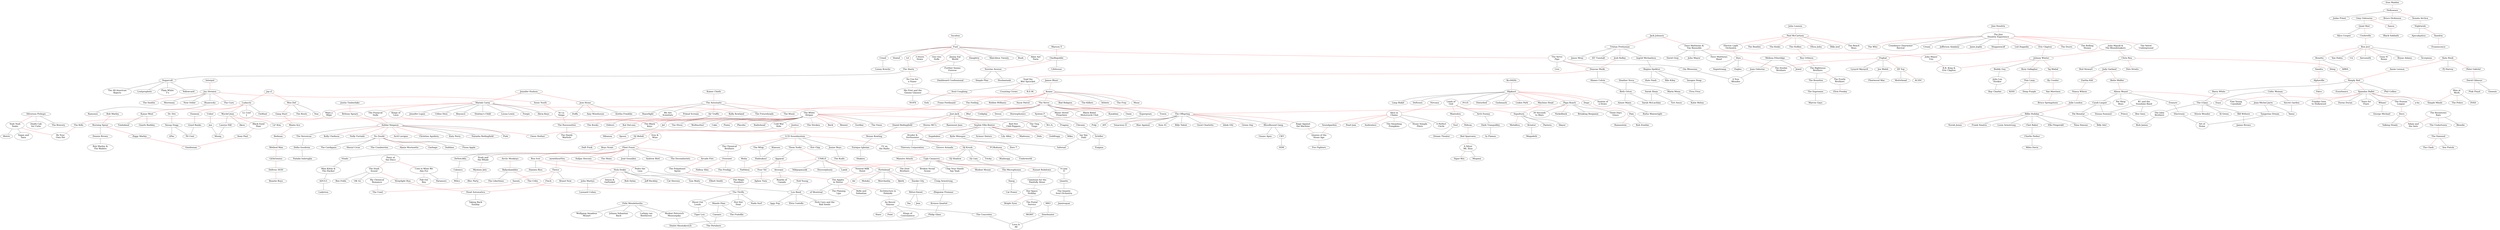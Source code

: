 strict graph "" {
	node [label="\N"];
	1000	 [fontsize=22,
		height=0.3611111111111111,
		label=Incubus,
		level=1,
		pos="-217.30000000000655,-13870.640000000098",
		weight=1214650,
		width=1.0694444444444444];
	831	 [fontsize=22,
		height=0.3611111111111111,
		label=Fuel,
		level=1,
		pos="-1687.939999999995,-11109.800000000036",
		weight=373212,
		width=0.5972222222222222];
	1000 -- 831	 [color=red];
	1274	 [fontsize=22,
		height=0.3611111111111111,
		label=Lit,
		level=2,
		pos="282.6999999999207,-7322.670000000002",
		weight=192681,
		width=0.3194444444444444];
	831 -- 1274	 [color=red];
	17	 [fontsize=22,
		height=0.3611111111111111,
		label="3 Doors\nDown",
		level=1,
		pos="-1818.9400000000169,-14204.250000000018",
		weight=949527,
		width=2.111111111111111];
	831 -- 17	 [color=red];
	548	 [fontsize=22,
		height=0.3611111111111111,
		label=Daughtry,
		level=1,
		pos="-3173.429999999982,-16247.670000000042",
		weight=206038,
		width=1.2361111111111112];
	831 -- 548	 [color=red];
	2282	 [fontsize=22,
		height=0.3611111111111111,
		label="The Verve\nPipe",
		level=7,
		pos="-15.980000000028667,-11449.950000000055",
		weight=171136,
		width=2.2777777777777777];
	831 -- 2282	 [color=red];
	895	 [fontsize=22,
		height=0.3611111111111111,
		label="Goo Goo\nDolls",
		level=7,
		pos="-3387.070000000076,-9794.950000000037",
		weight=854056,
		width=2.1805555555555554];
	831 -- 895	 [color=red];
	1363	 [fontsize=22,
		height=0.3611111111111111,
		label="Matchbox Twenty",
		level=6,
		pos="-5509.245860558207,-12356.5819873906",
		weight=570024,
		width=2.388888888888889];
	831 -- 1363;
	375	 [fontsize=22,
		height=0.3611111111111111,
		label=Bush,
		level=4,
		pos="-2550.247346945751,-7183.826255383112",
		weight=546559,
		width=0.6944444444444444];
	831 -- 375;
	77	 [fontsize=22,
		height=0.3611111111111111,
		label="Alien Ant\nFarm",
		level=1,
		pos="125.98002092427487,-10244.406962880628",
		weight=481750,
		width=2.1944444444444446];
	831 -- 77;
	507	 [fontsize=22,
		height=0.3611111111111111,
		label=Creed,
		level=1,
		pos="-3084.755091394254,-12554.832370384083",
		weight=566764,
		width=0.8333333333333334];
	831 -- 507;
	1934	 [fontsize=22,
		height=0.3611111111111111,
		label=Staind,
		level=1,
		pos="-3668.200495379355,-10766.610079628786",
		weight=597418,
		width=0.8611111111111112];
	831 -- 1934;
	2050	 [fontsize=22,
		height=0.3611111111111111,
		label="The Ataris",
		level=4,
		pos="2135.749999999931,-4564.139999999999",
		weight=402386,
		width=1.3888888888888888];
	1274 -- 2050	 [color=red];
	1983	 [fontsize=22,
		height=0.3611111111111111,
		label="Sunrise Avenue",
		level=8,
		pos="-1916.5500000000393,-17291.370000000046",
		weight=181985,
		width=2.1527777777777777];
	548 -- 1983	 [color=red];
	668	 [fontsize=22,
		height=0.3611111111111111,
		label="Duncan Sheik",
		level=8,
		pos="1814.6199999999444,-12642.280000000032",
		weight=101168,
		width=1.9027777777777777];
	2282 -- 668	 [color=red];
	1278	 [fontsize=22,
		height=0.3611111111111111,
		label=Live,
		level=7,
		pos="746.2706535066209,-9590.330444221709",
		weight=509553,
		width=0.5555555555555556];
	2282 -- 1278;
	869	 [fontsize=22,
		height=0.3611111111111111,
		label="Gin Blossoms",
		level=2,
		pos="-111.26133168841261,-11682.402444472329",
		weight=214073,
		width=1.8888888888888888];
	2282 -- 869;
	1248	 [fontsize=22,
		height=0.3611111111111111,
		label="Lenny Kravitz",
		level=8,
		pos="-4481.417697672241,-14000.215732076733",
		weight=800370,
		width=1.8472222222222223];
	507 -- 1248;
	1006	 [fontsize=22,
		height=0.3611111111111111,
		label=Interpol,
		level=5,
		pos="-2752.610000000099,19178.07000000002",
		weight=1087041,
		width=1.0138888888888888];
	1127	 [fontsize=22,
		height=0.3611111111111111,
		label="Joy Division",
		level=6,
		pos="-4414.800000000068,18959.180000000008",
		weight=764356,
		width=1.625];
	1006 -- 1127	 [color=red];
	1905	 [fontsize=22,
		height=0.3611111111111111,
		label="Sonic Youth",
		level=6,
		pos="-4079.0400000000336,16734.01000000001",
		weight=746676,
		width=1.6527777777777777];
	1127 -- 1905	 [color=red];
	2105	 [fontsize=22,
		height=0.3611111111111111,
		label="The Cure",
		level=6,
		pos="-6090.169999999987,19407.440000000017",
		weight=1344110,
		width=1.2777777777777777];
	1127 -- 2105	 [color=red];
	2247	 [fontsize=22,
		height=0.3611111111111111,
		label="The Smiths",
		level=6,
		pos="-4336.419999999995,20685.23000000001",
		weight=847939,
		width=1.5416666666666667];
	1127 -- 2247	 [color=red];
	1456	 [fontsize=22,
		height=0.3611111111111111,
		label=Morrissey,
		level=8,
		pos="-7411.246252987421,16279.972345305108",
		weight=581637,
		width=1.3194444444444444];
	1127 -- 1456;
	1515	 [fontsize=22,
		height=0.3611111111111111,
		label="New Order",
		level=8,
		pos="-1202.8932002729562,16542.467664225456",
		weight=741154,
		width=1.4722222222222223];
	1127 -- 1515;
	380	 [fontsize=22,
		height=0.3611111111111111,
		label=Buzzcocks,
		level=7,
		pos="-1696.6918709808997,21920.384485167888",
		weight=307283,
		width=1.4583333333333333];
	1127 -- 380;
	2481	 [fontsize=22,
		height=0.3611111111111111,
		label="Yo La\nTengo",
		level=6,
		pos="-3845.1700000000856,14685.159999999958",
		weight=501036,
		width=1.9166666666666667];
	1905 -- 2481	 [color=red];
	1692	 [fontsize=22,
		height=0.3611111111111111,
		label=Ramones,
		level=6,
		pos="1021.0932715040362,24882.282847944698",
		weight=757401,
		width=1.3055555555555556];
	380 -- 1692;
	1009	 [fontsize=22,
		height=0.3611111111111111,
		label="Iron &\nWine",
		level=4,
		pos="-26405.52000000016,5430.670000000018",
		weight=814278,
		width=1.7638888888888888];
	797	 [fontsize=22,
		height=0.3611111111111111,
		label="Fleet Foxes",
		level=5,
		pos="-27715.580000000165,6251.799999999965",
		weight=368486,
		width=1.5972222222222223];
	1009 -- 797	 [color=red];
	148	 [fontsize=22,
		height=0.3611111111111111,
		label="Arcade Fire",
		level=5,
		pos="-24975.2100000001,6588.7999999999665",
		weight=483352,
		width=1.5833333333333333];
	797 -- 148	 [color=red];
	1537	 [fontsize=22,
		height=0.3611111111111111,
		label="Noah and\nthe Whale",
		level=6,
		pos="-30446.270000000055,7754.119999999941",
		weight=108674,
		width=2.9583333333333335];
	797 -- 1537	 [color=red];
	320	 [fontsize=22,
		height=0.3611111111111111,
		label="Bon Iver",
		level=4,
		pos="-27385.22000000012,9255.049999999956",
		weight=202669,
		width=1.1388888888888888];
	797 -- 320	 [color=red];
	1976	 [fontsize=22,
		height=0.3611111111111111,
		label="Sufjan Stevens",
		level=5,
		pos="-29208.00000000021,3568.449999999959",
		weight=772295,
		width=2.0555555555555554];
	797 -- 1976	 [color=red];
	2242	 [fontsize=22,
		height=0.3611111111111111,
		label="The Shins",
		level=5,
		pos="-27538.240000000118,4651.989999999998",
		weight=1074793,
		width=1.375];
	797 -- 2242	 [color=red];
	1117	 [fontsize=22,
		height=0.3611111111111111,
		label="José González",
		level=4,
		pos="-31578.455910874654,5140.479388653424",
		weight=545027,
		width=2.0277777777777777];
	797 -- 1117;
	114	 [fontsize=22,
		height=0.3611111111111111,
		label="Andrew Bird",
		level=3,
		pos="-24891.574023633922,9112.19054142356",
		weight=483747,
		width=1.6666666666666667];
	797 -- 114;
	2112	 [fontsize=22,
		height=0.3611111111111111,
		label="The Decemberists",
		level=3,
		pos="-29568.641404432732,9818.732468581367",
		weight=715277,
		width=2.486111111111111];
	797 -- 2112;
	599	 [fontsize=22,
		height=0.3611111111111111,
		label=DeVotchKa,
		level=5,
		pos="-27181.238136602216,5400.752697688549",
		weight=163024,
		width=1.5416666666666667];
	797 -- 599;
	2213	 [fontsize=22,
		height=0.3611111111111111,
		label="The Polyphonic\nSpree",
		level=5,
		pos="-22709.81000000002,5044.619999999975",
		weight=223443,
		width=3.1805555555555554];
	148 -- 2213	 [color=red];
	1488	 [fontsize=22,
		height=0.3611111111111111,
		label="Mystery Jets",
		level=3,
		pos="-31985.190000000082,8774.000000000022",
		weight=224026,
		width=1.7083333333333333];
	1537 -- 1488	 [color=red];
	1523	 [fontsize=22,
		height=0.3611111111111111,
		label="Nick Drake",
		level=4,
		pos="-26561.41000000015,11611.830000000044",
		weight=657487,
		width=1.5];
	320 -- 1523	 [color=red];
	531	 [fontsize=22,
		height=0.3611111111111111,
		label="Damien Rice",
		level=4,
		pos="-29345.270472574623,9699.361935429315",
		weight=765745,
		width=1.75];
	320 -- 531;
	1619	 [fontsize=22,
		height=0.3611111111111111,
		label="Pedro the\nLion",
		level=8,
		pos="-28737.450000000114,1619.2199999999302",
		weight=240022,
		width=2.1527777777777777];
	1976 -- 1619	 [color=red];
	388	 [fontsize=22,
		height=0.3611111111111111,
		label=Calexico,
		level=7,
		pos="-26646.707629611807,4549.737414861724",
		weight=330058,
		width=1.1666666666666667];
	599 -- 388;
	1011	 [fontsize=22,
		height=0.3611111111111111,
		label="Iron Maiden",
		level=3,
		pos="125508.96000000005,109583.68999999997",
		weight=836037,
		width=1.6111111111111112];
	949	 [fontsize=22,
		height=0.3611111111111111,
		label=Helloween,
		level=5,
		pos="123485.5500000001,106554.15000000017",
		weight=297463,
		width=1.4305555555555556];
	1011 -- 949	 [color=red];
	1902	 [fontsize=22,
		height=0.3611111111111111,
		label="Sonata Arctica",
		level=5,
		pos="114374.30000000016,99678.01000000008",
		weight=349647,
		width=1.9861111111111112];
	949 -- 1902	 [color=red];
	362	 [fontsize=22,
		height=0.3611111111111111,
		label="Bruce Dickinson",
		level=7,
		pos="127075.79000000024,108062.00999999992",
		weight=186862,
		width=2.2083333333333335];
	949 -- 362	 [color=red];
	1129	 [fontsize=22,
		height=0.3611111111111111,
		label="Judas Priest",
		level=3,
		pos="124487.75320142339,104812.08235089408",
		weight=490388,
		width=1.6805555555555556];
	949 -- 1129;
	1529	 [fontsize=22,
		height=0.3611111111111111,
		label=Nightwish,
		level=3,
		pos="104686.26000000004,92236.2400000001",
		weight=674973,
		width=1.3194444444444444];
	1902 -- 1529	 [color=red];
	1801	 [fontsize=22,
		height=0.3611111111111111,
		label=Saxon,
		level=3,
		pos="128394.77000000025,107029.16000000032",
		weight=173883,
		width=0.8611111111111112];
	362 -- 1801	 [color=red];
	1018	 [fontsize=22,
		height=0.3611111111111111,
		label="Jack Johnson",
		level=7,
		pos="3916.4299999999566,-7881.229999999967",
		weight=1099826,
		width=1.875];
	2362	 [fontsize=22,
		height=0.3611111111111111,
		label="Tristan Prettyman",
		level=5,
		pos="2843.2499999999673,-9650.860000000055",
		weight=153970,
		width=2.4166666666666665];
	1018 -- 2362	 [color=red];
	549	 [fontsize=22,
		height=0.3611111111111111,
		label="Dave Matthews &\nTim Reynolds",
		level=7,
		pos="4404.6399999999885,-6568.250000000036",
		weight=110409,
		width=4.513888888888889];
	1018 -- 549	 [color=red];
	1121	 [fontsize=22,
		height=0.3611111111111111,
		label="Josh Kelley",
		level=5,
		pos="2990.789999999957,-10886.120000000043",
		weight=144777,
		width=1.5694444444444444];
	2362 -- 1121	 [color=red];
	1209	 [fontsize=22,
		height=0.3611111111111111,
		label="KT Tunstall",
		level=3,
		pos="878.9464921718354,-9225.745097722262",
		weight=684225,
		width=1.5416666666666667];
	2362 -- 1209;
	1045	 [fontsize=22,
		height=0.3611111111111111,
		label="Jason Mraz",
		level=8,
		pos="4807.553507828106,-10075.974902277765",
		weight=643326,
		width=1.5833333333333333];
	2362 -- 1045;
	1005	 [fontsize=22,
		height=0.3611111111111111,
		label="Ingrid Michaelson",
		level=3,
		pos="2446.1415373433483,-8727.763251745728",
		weight=254827,
		width=2.388888888888889];
	2362 -- 1005;
	1102	 [fontsize=22,
		height=0.3611111111111111,
		label="John Mayer\nTrio",
		level=5,
		pos="5129.639999999996,-4672.640000000001",
		weight=101264,
		width=2.375];
	549 -- 1102	 [color=red];
	556	 [fontsize=22,
		height=0.3611111111111111,
		label="David Gray",
		level=4,
		pos="2524.151018104316,-5859.044712390401",
		weight=553719,
		width=1.5277777777777777];
	549 -- 556;
	1101	 [fontsize=22,
		height=0.3611111111111111,
		label="John Mayer",
		level=5,
		pos="6285.128981895668,-7277.455287609675",
		weight=788419,
		width=1.5972222222222223];
	549 -- 1101;
	552	 [fontsize=22,
		height=0.3611111111111111,
		label="Dave Matthews\nBand",
		level=7,
		pos="3490.01065934747,-6984.490203450709",
		weight=629789,
		width=3.0694444444444446];
	549 -- 552;
	1121 -- 668	 [color=red];
	1713	 [fontsize=22,
		height=0.3611111111111111,
		label="Regina Spektor",
		level=3,
		pos="2048.841751022708,-7804.669131789509",
		weight=689251,
		width=2.111111111111111];
	1005 -- 1713;
	218	 [fontsize=22,
		height=0.3611111111111111,
		label="B.B. King &\nEric Clapton",
		level=3,
		pos="6690.089999999978,-3519.070000000056",
		weight=158894,
		width=3.486111111111111];
	1102 -- 218	 [color=red];
	1028	 [fontsize=22,
		height=0.3611111111111111,
		label="James Blunt",
		level=5,
		pos="-4939.7700000000805,2144.9100000000253",
		weight=873851,
		width=1.6805555555555556];
	1169	 [fontsize=22,
		height=0.3611111111111111,
		label=Keane,
		level=5,
		pos="-2724.520000000066,1650.229999999996",
		weight=1088831,
		width=0.8888888888888888];
	1028 -- 1169	 [color=red];
	2132	 [fontsize=22,
		height=0.3611111111111111,
		label="The Feeling",
		level=3,
		pos="-2516.4000000000196,-2269.5699999999633",
		weight=291405,
		width=1.6111111111111112];
	1169 -- 2132	 [color=red];
	2281	 [fontsize=22,
		height=0.3611111111111111,
		label="The Verve",
		level=7,
		pos="-2115.060000000045,6916.309999999998",
		weight=923596,
		width=1.4027777777777777];
	1169 -- 2281	 [color=red];
	1474	 [fontsize=22,
		height=0.3611111111111111,
		label=Muse,
		level=2,
		pos="-3662.7299999999923,3579.5599999999413",
		weight=1629255,
		width=0.75];
	1169 -- 1474	 [color=red];
	1737	 [fontsize=22,
		height=0.3611111111111111,
		label="Robbie Williams",
		level=4,
		pos="-5079.360000000084,248.82999999999993",
		weight=862188,
		width=2.1944444444444446];
	1169 -- 1737	 [color=red];
	1891	 [fontsize=22,
		height=0.3611111111111111,
		label="Snow Patrol",
		level=3,
		pos="-4088.2900000000227,69.67999999998574",
		weight=1324962,
		width=1.6527777777777777];
	1169 -- 1891	 [color=red];
	2169	 [fontsize=22,
		height=0.3611111111111111,
		label="The Killers",
		level=5,
		pos="-4841.4999999999745,2971.109999999997",
		weight=1820368,
		width=1.4444444444444444];
	1169 -- 2169	 [color=red];
	821	 [fontsize=22,
		height=0.3611111111111111,
		label="Franz Ferdinand",
		level=5,
		pos="-460.2800000000898,2228.9199999999673",
		weight=1483084,
		width=2.236111111111111];
	1169 -- 821	 [color=red];
	174	 [fontsize=22,
		height=0.3611111111111111,
		label=Athlete,
		level=3,
		pos="514.4543292914932,-730.0828152006434",
		weight=487805,
		width=0.9444444444444444];
	1169 -- 174;
	2138	 [fontsize=22,
		height=0.3611111111111111,
		label="The Fray",
		level=6,
		pos="-1402.4822019217208,3163.9760194684995",
		weight=763031,
		width=1.2222222222222223];
	1169 -- 2138;
	1144	 [fontsize=22,
		height=0.3611111111111111,
		label="Just Jack",
		level=6,
		pos="-7409.310000000081,-839.5999999999876",
		weight=182697,
		width=1.2777777777777777];
	2132 -- 1144	 [color=red];
	2196	 [fontsize=22,
		height=0.3611111111111111,
		label="The Music",
		level=5,
		pos="-1005.4100000000144,9370.449999999973",
		weight=190820,
		width=1.4027777777777777];
	2281 -- 2196	 [color=red];
	1153	 [fontsize=22,
		height=0.3611111111111111,
		label=Kasabian,
		level=5,
		pos="-4743.030000000024,5656.469999999946",
		weight=813145,
		width=1.2777777777777777];
	2281 -- 1153	 [color=red];
	1551	 [fontsize=22,
		height=0.3611111111111111,
		label=Oasis,
		level=5,
		pos="-3784.8500000000568,5620.579999999995",
		weight=1593442,
		width=0.7777777777777778];
	2281 -- 1551	 [color=red];
	1662	 [fontsize=22,
		height=0.3611111111111111,
		label="Primal Scream",
		level=7,
		pos="-2804.900000000016,10469.769999999937",
		weight=428628,
		width=2.0];
	2281 -- 1662	 [color=red];
	2357	 [fontsize=22,
		height=0.3611111111111111,
		label=Travis,
		level=6,
		pos="-3872.8900000000467,8525.680000000006",
		weight=871865,
		width=0.8333333333333334];
	2281 -- 2357	 [color=red];
	307	 [fontsize=22,
		height=0.3611111111111111,
		label=Blur,
		level=6,
		pos="-614.580000000049,7795.750000000008",
		weight=1219073,
		width=0.5416666666666666];
	2281 -- 307	 [color=red];
	484	 [fontsize=22,
		height=0.3611111111111111,
		label=Coldplay,
		level=5,
		pos="-4399.3900000000685,7838.229999999971",
		weight=2251030,
		width=1.1944444444444444];
	2281 -- 484	 [color=red];
	653	 [fontsize=22,
		height=0.3611111111111111,
		label=Doves,
		level=5,
		pos="-431.6877426486426,5818.371570859186",
		weight=545680,
		width=0.8611111111111112];
	2281 -- 653;
	1949	 [fontsize=22,
		height=0.3611111111111111,
		label=Stereophonics,
		level=5,
		pos="-1261.1643059859161,5096.949371991182",
		weight=766218,
		width=1.9583333333333333];
	2281 -- 1949;
	1333	 [fontsize=22,
		height=0.3611111111111111,
		label="Manic Street\nPreachers",
		level=5,
		pos="-105.85508811049658,6868.283204941778",
		weight=523277,
		width=3.361111111111111];
	2281 -- 1333;
	1986	 [fontsize=22,
		height=0.3611111111111111,
		label=Supergrass,
		level=5,
		pos="-4123.827936506412,6852.573603267978",
		weight=485340,
		width=1.5694444444444444];
	2281 -- 1986;
	280	 [fontsize=22,
		height=0.3611111111111111,
		label="Black Rebel\nMotorcycle Club",
		level=5,
		pos="-3101.526890202884,5165.2834366555",
		weight=475872,
		width=4.069444444444445];
	2281 -- 280;
	2291	 [fontsize=22,
		height=0.3611111111111111,
		label="The White\nStripes",
		level=6,
		pos="1871.3099999999977,3760.0100000000257",
		weight=1242635,
		width=2.5972222222222223];
	821 -- 2291	 [color=red];
	1047	 [fontsize=22,
		height=0.3611111111111111,
		label="Jay-Z",
		level=7,
		pos="-11333.590000000111,-18120.760000000042",
		weight=638981,
		width=0.7638888888888888];
	1305	 [fontsize=22,
		height=0.3611111111111111,
		label=Ludacris,
		level=7,
		pos="-11405.370000000086,-16340.010000000042",
		weight=423907,
		width=1.1527777777777777];
	1047 -- 1305	 [color=red];
	1457	 [fontsize=22,
		height=0.3611111111111111,
		label="Mos Def",
		level=6,
		pos="-10481.420000000111,-19780.800000000076",
		weight=311431,
		width=1.1388888888888888];
	1047 -- 1457	 [color=red];
	1151	 [fontsize=22,
		height=0.3611111111111111,
		label="Kanye West",
		level=3,
		pos="-12434.450000000068,-14143.950000000026",
		weight=1023445,
		width=1.6527777777777777];
	1305 -- 1151	 [color=red];
	1281	 [fontsize=22,
		height=0.3611111111111111,
		label="LL Cool\nJ",
		level=7,
		pos="-10113.09,-14612.249999999989",
		weight=229660,
		width=1.4583333333333333];
	1305 -- 1281	 [color=red];
	2464	 [fontsize=22,
		height=0.3611111111111111,
		label="Wyclef Jean",
		level=3,
		pos="-14053.780000000093,-15825.59000000003",
		weight=255232,
		width=1.6666666666666667];
	1305 -- 2464	 [color=red];
	721	 [fontsize=22,
		height=0.3611111111111111,
		label=Eminem,
		level=2,
		pos="-9967.260000000057,-16470.88000000006",
		weight=956558,
		width=1.125];
	1305 -- 721	 [color=red];
	1577	 [fontsize=22,
		height=0.3611111111111111,
		label=OutKast,
		level=5,
		pos="-12930.01064621714,-17649.468609848947",
		weight=804335,
		width=1.0972222222222223];
	1305 -- 1577;
	850	 [fontsize=22,
		height=0.3611111111111111,
		label="Gang Starr",
		level=5,
		pos="-8800.420000000075,-20809.00999999999",
		weight=267576,
		width=1.5];
	1457 -- 850	 [color=red];
	1494	 [fontsize=22,
		height=0.3611111111111111,
		label=Nas,
		level=2,
		pos="-13427.811526752288,-22514.958147419595",
		weight=479776,
		width=0.5416666666666666];
	1457 -- 1494;
	2239	 [fontsize=22,
		height=0.3611111111111111,
		label="The Roots",
		level=5,
		pos="-7535.028473247785,-17046.64185258049",
		weight=486260,
		width=1.4027777777777777];
	1457 -- 2239;
	2324	 [fontsize=22,
		height=0.3611111111111111,
		label=Timbaland,
		level=3,
		pos="-13287.248677701145,-12324.074903649751",
		weight=572821,
		width=1.4305555555555556];
	1151 -- 2324;
	882	 [fontsize=22,
		height=0.3611111111111111,
		label="Gnarls Barkley",
		level=6,
		pos="-16074.200192700642,-15849.547355402112",
		weight=658504,
		width=2.0];
	1151 -- 882;
	1259	 [fontsize=22,
		height=0.3611111111111111,
		label="Lil' Kim",
		level=8,
		pos="-9368.750000000011,-13319.859999999997",
		weight=127069,
		width=0.9722222222222222];
	1281 -- 1259	 [color=red];
	275	 [fontsize=22,
		height=0.3611111111111111,
		label="Black Eyed\nPeas",
		level=7,
		pos="-15652.260000000111,-15959.599999999977",
		weight=957174,
		width=2.486111111111111];
	2464 -- 275	 [color=red];
	56	 [fontsize=22,
		height=0.3611111111111111,
		label=Akon,
		level=2,
		pos="-14026.608966275726,-15323.88050301583",
		weight=589097,
		width=0.6944444444444444];
	2464 -- 56;
	1236	 [fontsize=22,
		height=0.3611111111111111,
		label="Lauryn Hill",
		level=2,
		pos="-14271.148269795402,-19839.265975873506",
		weight=406920,
		width=1.4444444444444444];
	2464 -- 1236;
	1284	 [fontsize=22,
		height=0.3611111111111111,
		label="Lloyd Banks",
		level=2,
		pos="-8966.505789625713,-16561.950017948435",
		weight=141309,
		width=1.6666666666666667];
	721 -- 1284;
	1360	 [fontsize=22,
		height=0.3611111111111111,
		label="Masta Ace",
		level=8,
		pos="-7736.550000000043,-20978.280000000068",
		weight=112153,
		width=1.4444444444444444];
	850 -- 1360	 [color=red];
	1057	 [fontsize=22,
		height=0.3611111111111111,
		label="Jennifer Hudson",
		level=3,
		pos="-8202.150000000041,-10145.210000000028",
		weight=115919,
		width=2.2222222222222223];
	1125	 [fontsize=22,
		height=0.3611111111111111,
		label="Joss Stone",
		level=3,
		pos="-6435.570000000087,-11486.020000000033",
		weight=487412,
		width=1.5138888888888888];
	1057 -- 1125	 [color=red];
	1340	 [fontsize=22,
		height=0.3611111111111111,
		label="Mariah Carey",
		level=4,
		pos="-10967.780000000097,-10083.400000000005",
		weight=720333,
		width=1.8333333333333333];
	1057 -- 1340	 [color=red];
	107	 [fontsize=22,
		height=0.3611111111111111,
		label="Amy Winehouse",
		level=3,
		pos="-5760.170000000089,-13110.050000000032",
		weight=1006978,
		width=2.2222222222222223];
	1125 -- 107	 [color=red];
	153	 [fontsize=22,
		height=0.3611111111111111,
		label="Aretha Franklin",
		level=4,
		pos="-3254.8453655981684,-9028.412504054624",
		weight=642451,
		width=2.0694444444444446];
	1125 -- 153;
	666	 [fontsize=22,
		height=0.3611111111111111,
		label=Duffy,
		level=3,
		pos="-9616.294634401962,-13943.627495945424",
		weight=515263,
		width=0.7083333333333334];
	1125 -- 666;
	1175	 [fontsize=22,
		height=0.3611111111111111,
		label="Kelly Rowland",
		level=4,
		pos="-13658.250000000084,-10614.460000000032",
		weight=244804,
		width=1.9305555555555556];
	1340 -- 1175	 [color=red];
	1357	 [fontsize=22,
		height=0.3611111111111111,
		label="Mary J.\nBlige",
		level=2,
		pos="-9916.260000000068,-11941.790000000015",
		weight=397642,
		width=1.9305555555555556];
	1340 -- 1357	 [color=red];
	2221	 [fontsize=22,
		height=0.3611111111111111,
		label="The Pussycat\nDolls",
		level=5,
		pos="-11665.000000000044,-8161.289999999997",
		weight=538598,
		width=2.7916666666666665];
	1340 -- 2221	 [color=red];
	1058	 [fontsize=22,
		height=0.3611111111111111,
		label="Jennifer Lopez",
		level=5,
		pos="-8623.833867546437,-6818.011763943916",
		weight=570845,
		width=2.0];
	1340 -- 1058;
	421	 [fontsize=22,
		height=0.3611111111111111,
		label="Céline Dion",
		level=5,
		pos="-11806.5165634203,-11909.79862247712",
		weight=486842,
		width=1.5833333333333333];
	1340 -- 421;
	253	 [fontsize=22,
		height=0.3611111111111111,
		label=Beyoncé,
		level=3,
		pos="-14468.00945576356,-8107.232608045495",
		weight=806626,
		width=1.1944444444444444];
	1340 -- 253;
	594	 [fontsize=22,
		height=0.3611111111111111,
		label="Destiny's Child",
		level=2,
		pos="-7518.344654171295,-12146.950241444389",
		weight=571296,
		width=2.013888888888889];
	1340 -- 594;
	1249	 [fontsize=22,
		height=0.3611111111111111,
		label="Leona Lewis",
		level=3,
		pos="-10830.238484396199,-9087.967898228828",
		weight=481890,
		width=1.7222222222222223];
	1340 -- 1249;
	782	 [fontsize=22,
		height=0.3611111111111111,
		label=Fergie,
		level=7,
		pos="-7371.296339688644,-8288.365436229444",
		weight=624584,
		width=0.8611111111111112];
	1340 -- 782;
	76	 [fontsize=22,
		height=0.3611111111111111,
		label="Alicia Keys",
		level=2,
		pos="-14124.41032730623,-12571.879210431369",
		weight=747095,
		width=1.5];
	1340 -- 76;
	1157	 [fontsize=22,
		height=0.3611111111111111,
		label="Kat DeLuna",
		level=5,
		pos="-15555.420000000067,-10717.009999999977",
		weight=121602,
		width=1.6111111111111112];
	1175 -- 1157	 [color=red];
	1357 -- 1259	 [color=red];
	164	 [fontsize=22,
		height=0.3611111111111111,
		label="Ashlee Simpson",
		level=4,
		pos="-12443.650000000081,-4982.8700000000135",
		weight=469115,
		width=2.2083333333333335];
	2221 -- 164	 [color=red];
	1071	 [fontsize=22,
		height=0.3611111111111111,
		label="Jimi Hendrix",
		level=6,
		pos="13810.779999999944,-9409.770000000037",
		weight=1088057,
		width=1.6805555555555556];
	2166	 [fontsize=22,
		height=0.3611111111111111,
		label="The Jimi\nHendrix Experience",
		level=1,
		pos="12244.609999999953,-7671.63000000003",
		weight=495688,
		width=4.069444444444445];
	1071 -- 2166	 [color=red];
	739	 [fontsize=22,
		height=0.3611111111111111,
		label="Eric Clapton",
		level=6,
		pos="11934.299999999927,-4732.5199999999895",
		weight=989627,
		width=1.6666666666666667];
	2166 -- 739	 [color=red];
	1241	 [fontsize=22,
		height=0.3611111111111111,
		label="Led Zeppelin",
		level=3,
		pos="11443.120000000006,-11040.380000000001",
		weight=1267330,
		width=1.7638888888888888];
	2166 -- 1241	 [color=red];
	1946	 [fontsize=22,
		height=0.3611111111111111,
		label=Steppenwolf,
		level=6,
		pos="15547.969999999983,-8444.440000000028",
		weight=394102,
		width=1.6805555555555556];
	2166 -- 1946	 [color=red];
	2120	 [fontsize=22,
		height=0.3611111111111111,
		label="The Doors",
		level=7,
		pos="13134.859999999982,-10013.650000000034",
		weight=1209838,
		width=1.4305555555555556];
	2166 -- 2120	 [color=red];
	2237	 [fontsize=22,
		height=0.3611111111111111,
		label="The Rolling\nStones",
		level=3,
		pos="10196.099999999973,-9119.199999999979",
		weight=1461018,
		width=2.75];
	2166 -- 2237	 [color=red];
	2279	 [fontsize=22,
		height=0.3611111111111111,
		label="The Velvet\nUnderground",
		level=1,
		pos="9583.749999999989,-12026.970000000016",
		weight=848202,
		width=3.5];
	2166 -- 2279	 [color=red];
	2292	 [fontsize=22,
		height=0.3611111111111111,
		label="The Who",
		level=8,
		pos="11338.669999999907,-6868.630000000012",
		weight=1115061,
		width=1.2361111111111112];
	2166 -- 2292	 [color=red];
	508	 [fontsize=22,
		height=0.3611111111111111,
		label="Creedence Clearwater\nRevival",
		level=7,
		pos="15258.341919684575,-5011.881192256671",
		weight=809196,
		width=4.319444444444445];
	2166 -- 508;
	506	 [fontsize=22,
		height=0.3611111111111111,
		label=Cream,
		level=7,
		pos="10237.873656932683,-7561.0849846558085",
		weight=651068,
		width=0.9166666666666666];
	2166 -- 506;
	1055	 [fontsize=22,
		height=0.3611111111111111,
		label="Jefferson Airplane",
		level=1,
		pos="13702.864998168636,-3925.9209664078735",
		weight=542912,
		width=2.4583333333333335];
	2166 -- 1055;
	1040	 [fontsize=22,
		height=0.3611111111111111,
		label="Janis Joplin",
		level=7,
		pos="16142.532232957044,-6690.2808929862185",
		weight=541450,
		width=1.5972222222222223];
	2166 -- 1040;
	1104	 [fontsize=22,
		height=0.3611111111111111,
		label="Johnny Winter",
		level=3,
		pos="9031.019999999993,-3070.750000000029",
		weight=131056,
		width=1.9583333333333333];
	739 -- 1104	 [color=red];
	807	 [fontsize=22,
		height=0.3611111111111111,
		label=Foghat,
		level=6,
		pos="16441.3,-10869.50000000004",
		weight=139956,
		width=0.9444444444444444];
	1946 -- 807	 [color=red];
	1074	 [fontsize=22,
		height=0.3611111111111111,
		label="Jimmy Eat\nWorld",
		level=3,
		pos="2389.499999999982,-6164.300000000054",
		weight=936209,
		width=2.4722222222222223];
	1074 -- 2050	 [color=red];
	840	 [fontsize=22,
		height=0.3611111111111111,
		label="Further Seems\nForever",
		level=8,
		pos="2546.8866354781385,-7156.787876361257",
		weight=138114,
		width=3.3333333333333335];
	1074 -- 840;
	1545	 [fontsize=22,
		height=0.3611111111111111,
		label="No Use for\na Name",
		level=4,
		pos="5120.459999999992,-2229.720000000065",
		weight=207931,
		width=2.7916666666666665];
	2050 -- 1545	 [color=red];
	1978	 [fontsize=22,
		height=0.3611111111111111,
		label=Sugarcult,
		level=1,
		pos="1399.9922835860307,-3879.696196252429",
		weight=411221,
		width=1.2916666666666667];
	2050 -- 1978;
	546	 [fontsize=22,
		height=0.3611111111111111,
		label="Dashboard Confessional",
		level=5,
		pos="2704.4593421604113,-8149.320352715116",
		weight=670986,
		width=3.3472222222222223];
	840 -- 546;
	1383	 [fontsize=22,
		height=0.3611111111111111,
		label="Me First and the\nGimme Gimmes",
		level=6,
		pos="7175.000000000033,-198.9100000000326",
		weight=228395,
		width=4.666666666666667];
	1545 -- 1383	 [color=red];
	1650	 [fontsize=22,
		height=0.3611111111111111,
		label="Plain White\nT's",
		level=4,
		pos="664.0161218924732,-3195.398611383167",
		weight=579664,
		width=2.1944444444444446];
	1978 -- 1650;
	2478	 [fontsize=22,
		height=0.3611111111111111,
		label=Yellowcard,
		level=1,
		pos="664.0037549587942,-3195.4318284307046",
		weight=638817,
		width=1.5];
	1978 -- 2478;
	2042	 [fontsize=22,
		height=0.3611111111111111,
		label="The All-American\nRejects",
		level=1,
		pos="663.999062146293,-3195.450433989554",
		weight=756405,
		width=3.611111111111111];
	1978 -- 2042;
	1292	 [fontsize=22,
		height=0.3611111111111111,
		label=Lostprophets,
		level=2,
		pos="664.0605636890214,-3195.33198170166",
		weight=636420,
		width=1.7638888888888888];
	1978 -- 1292;
	1089	 [fontsize=22,
		height=0.3611111111111111,
		label="John Mayall &\nThe Bluesbreakers",
		level=3,
		pos="10064.999999999924,-1210.0700000000106",
		weight=118074,
		width=4.736111111111111];
	1089 -- 1104	 [color=red];
	455	 [fontsize=22,
		height=0.3611111111111111,
		label="Chris Rea",
		level=8,
		pos="12428.91999999998,938.9800000000123",
		weight=230694,
		width=1.3611111111111112];
	1089 -- 455	 [color=red];
	1104 -- 218	 [color=red];
	1759	 [fontsize=22,
		height=0.3611111111111111,
		label="Rory Gallagher",
		level=8,
		pos="9887.389999999981,-5669.660000000058",
		weight=121587,
		width=2.0555555555555554];
	1104 -- 1759	 [color=red];
	2001	 [fontsize=22,
		height=0.3611111111111111,
		label="Taj Mahal",
		level=7,
		pos="7550.020000000037,-5602.13000000005",
		weight=110103,
		width=1.3472222222222223];
	1104 -- 2001	 [color=red];
	368	 [fontsize=22,
		height=0.3611111111111111,
		label="Buddy Guy",
		level=3,
		pos="8441.917618155308,-2256.6485803623655",
		weight=168170,
		width=1.5138888888888888];
	1104 -- 368;
	1961	 [fontsize=22,
		height=0.3611111111111111,
		label=Sting,
		level=5,
		pos="13348.240000000016,1517.1700000000046",
		weight=760579,
		width=0.6944444444444444];
	455 -- 1961	 [color=red];
	616	 [fontsize=22,
		height=0.3611111111111111,
		label="Dire Straits",
		level=8,
		pos="12616.749999999975,-542.980000000025",
		weight=848984,
		width=1.5138888888888888];
	455 -- 616	 [color=red];
	1751	 [fontsize=22,
		height=0.3611111111111111,
		label="Rod Stewart",
		level=6,
		pos="11213.233691687365,2539.3917441413814",
		weight=492284,
		width=1.6805555555555556];
	455 -- 1751;
	2302	 [fontsize=22,
		height=0.3611111111111111,
		label="Thin Lizzy",
		level=7,
		pos="9073.749999999989,-6220.080000000038",
		weight=356257,
		width=1.375];
	1759 -- 2302	 [color=red];
	1774	 [fontsize=22,
		height=0.3611111111111111,
		label="Ry Cooder",
		level=7,
		pos="6649.509999999998,-7795.190000000046",
		weight=143658,
		width=1.4583333333333333];
	2001 -- 1774	 [color=red];
	1096	 [fontsize=22,
		height=0.3611111111111111,
		label="John Lee\nHooker",
		level=3,
		pos="7852.629104043048,-1442.5915051866596",
		weight=276549,
		width=2.5];
	368 -- 1096;
	1858	 [fontsize=22,
		height=0.3611111111111111,
		label="Simply Red",
		level=5,
		pos="15904.270000000022,2572.59",
		weight=330517,
		width=1.5555555555555556];
	1961 -- 1858	 [color=red];
	1098	 [fontsize=22,
		height=0.3611111111111111,
		label="John Lennon",
		level=7,
		pos="9136.129999999943,-18678.930000000026",
		weight=850977,
		width=1.7638888888888888];
	1608	 [fontsize=22,
		height=0.3611111111111111,
		label="Paul McCartney",
		level=7,
		pos="10807.910000000014,-17916.379999999906",
		weight=490203,
		width=2.1805555555555554];
	1098 -- 1608	 [color=red];
	2057	 [fontsize=22,
		height=0.3611111111111111,
		label="The Beach\nBoys",
		level=7,
		pos="11661.899999999947,-16333.09",
		weight=902412,
		width=2.4166666666666665];
	1608 -- 2057	 [color=red];
	2058	 [fontsize=22,
		height=0.3611111111111111,
		label="The Beatles",
		level=8,
		pos="10255.049999999912,-16411.450000000023",
		weight=1711020,
		width=1.625];
	1608 -- 2058	 [color=red];
	2155	 [fontsize=22,
		height=0.3611111111111111,
		label="The Hollies",
		level=7,
		pos="9601.329999999984,-20607.659999999985",
		weight=298630,
		width=1.5277777777777777];
	1608 -- 2155	 [color=red];
	2171	 [fontsize=22,
		height=0.3611111111111111,
		label="The Kinks",
		level=7,
		pos="9137.069999999938,-17262.290000000135",
		weight=815953,
		width=1.3611111111111112];
	1608 -- 2171	 [color=red];
	697	 [fontsize=22,
		height=0.3611111111111111,
		label="Electric Light\nOrchestra",
		level=6,
		pos="13573.65999999997,-16949.40000000004",
		weight=517725,
		width=3.3472222222222223];
	1608 -- 697	 [color=red];
	710	 [fontsize=22,
		height=0.3611111111111111,
		label="Elton John",
		level=6,
		pos="12718.919999999995,-19764.83000000003",
		weight=946440,
		width=1.4444444444444444];
	1608 -- 710	 [color=red];
	267	 [fontsize=22,
		height=0.3611111111111111,
		label="Billy Joel",
		level=7,
		pos="11568.171080193028,-21863.38480034685",
		weight=666852,
		width=1.2083333333333333];
	1608 -- 267;
	1766	 [fontsize=22,
		height=0.3611111111111111,
		label="Roy Orbison",
		level=7,
		pos="7960.589999999927,-21643.81000000005",
		weight=348960,
		width=1.6944444444444444];
	2155 -- 1766	 [color=red];
	1972	 [fontsize=22,
		height=0.3611111111111111,
		label=Styx,
		level=5,
		pos="14857.600000000068,-15167.010000000042",
		weight=338729,
		width=0.5972222222222222];
	697 -- 1972	 [color=red];
	575	 [fontsize=22,
		height=0.3611111111111111,
		label="Deep Purple",
		level=3,
		pos="8551.639999999945,-7925.010000000057",
		weight=848986,
		width=1.6944444444444444];
	2302 -- 575	 [color=red];
	1196	 [fontsize=22,
		height=0.3611111111111111,
		label=KISS,
		level=3,
		pos="8265.693957129664,-5622.712299725026",
		weight=581809,
		width=0.6944444444444444];
	2302 -- 1196;
	2402	 [fontsize=22,
		height=0.3611111111111111,
		label="Van Morrison",
		level=7,
		pos="6668.210000000032,-9773.190000000006",
		weight=650090,
		width=1.8194444444444444];
	1774 -- 2402	 [color=red];
	2331	 [fontsize=22,
		height=0.3611111111111111,
		label="Toad the\nWet Sprocket",
		level=1,
		pos="3206.940000000017,-14048.480000000061",
		weight=155873,
		width=3.2916666666666665];
	668 -- 2331	 [color=red];
	1835	 [fontsize=22,
		height=0.3611111111111111,
		label="Shawn Colvin",
		level=1,
		pos="1179.76080426927,-13421.225787168321",
		weight=171442,
		width=1.875];
	668 -- 1835;
	1716	 [fontsize=22,
		height=0.3611111111111111,
		label="R.E.M.",
		level=1,
		pos="5753.209999999937,-14193.490000000074",
		weight=1314084,
		width=0.9305555555555556];
	2331 -- 1716	 [color=red];
	499	 [fontsize=22,
		height=0.3611111111111111,
		label="Counting Crows",
		level=6,
		pos="3855.059999999932,-15657.620000000068",
		weight=898958,
		width=2.1805555555555554];
	2331 -- 499	 [color=red];
	1910	 [fontsize=22,
		height=0.3611111111111111,
		label="Soul Coughing",
		level=8,
		pos="1527.6734739691565,-15152.687809045492",
		weight=159918,
		width=2.0];
	2331 -- 1910;
	248	 [fontsize=22,
		height=0.3611111111111111,
		label="Beth Orton",
		level=1,
		pos="544.9924073343755,-14200.340000080032",
		weight=312380,
		width=1.4722222222222223];
	1835 -- 248;
	2230	 [fontsize=22,
		height=0.3611111111111111,
		label="The Raveonettes",
		level=7,
		pos="-3547.8199999999815,12643.609999999982",
		weight=225545,
		width=2.3333333333333335];
	2481 -- 2230	 [color=red];
	1130	 [fontsize=22,
		height=0.3611111111111111,
		label="Judy Garland",
		level=6,
		pos="22544.30999999998,-1042.1400000000558",
		weight=112930,
		width=1.8194444444444444];
	249	 [fontsize=22,
		height=0.3611111111111111,
		label="Bette Midler",
		level=4,
		pos="21555.850000000017,321.6999999999189",
		weight=139097,
		width=1.625];
	1130 -- 249	 [color=red];
	677	 [fontsize=22,
		height=0.3611111111111111,
		label="Eartha Kitt",
		level=7,
		pos="23152.68999999997,-2526.9700000000194",
		weight=130386,
		width=1.4305555555555556];
	1130 -- 677	 [color=red];
	79	 [fontsize=22,
		height=0.3611111111111111,
		label="Alison Moyet",
		level=2,
		pos="20475.989999999994,1891.9399999999869",
		weight=115870,
		width=1.75];
	249 -- 79	 [color=red];
	1492	 [fontsize=22,
		height=0.3611111111111111,
		label="Nancy Wilson",
		level=5,
		pos="23249.819999999887,-4136.800000000021",
		weight=148489,
		width=1.8611111111111112];
	677 -- 1492	 [color=red];
	788	 [fontsize=22,
		height=0.3611111111111111,
		label="Fine Young\nCannibals",
		level=4,
		pos="19338.399999999954,3509.389999999984",
		weight=142913,
		width=3.1805555555555554];
	79 -- 788	 [color=red];
	523	 [fontsize=22,
		height=0.3611111111111111,
		label="Cyndi Lauper",
		level=4,
		pos="23775.92458502739,4186.994582914713",
		weight=518039,
		width=1.8194444444444444];
	79 -- 523;
	1633	 [fontsize=22,
		height=0.3611111111111111,
		label="Pet Shop\nBoys",
		level=3,
		pos="17176.055414972554,-403.1145829147481",
		weight=492274,
		width=2.1944444444444446];
	79 -- 1633;
	737	 [fontsize=22,
		height=0.3611111111111111,
		label=Erasure,
		level=3,
		pos="20519.748942743758,2139.3219436405598",
		weight=327606,
		width=1.0694444444444444];
	79 -- 737;
	1133	 [fontsize=22,
		height=0.3611111111111111,
		label="Julie London",
		level=5,
		pos="22894.179999999917,-5914.480000000072",
		weight=262229,
		width=1.7361111111111112];
	1492 -- 1133	 [color=red];
	263	 [fontsize=22,
		height=0.3611111111111111,
		label="Billie Holiday",
		level=5,
		pos="22433.47000000002,-7627.270000000026",
		weight=521970,
		width=1.75];
	1133 -- 263	 [color=red];
	1541	 [fontsize=22,
		height=0.3611111111111111,
		label="Norah Jones",
		level=7,
		pos="21851.30999999998,-8781.36",
		weight=904642,
		width=1.7361111111111112];
	263 -- 1541	 [color=red];
	820	 [fontsize=22,
		height=0.3611111111111111,
		label="Frank Sinatra",
		level=7,
		pos="26188.270257919135,-9061.954225587142",
		weight=805246,
		width=1.8333333333333333];
	263 -- 820;
	1293	 [fontsize=22,
		height=0.3611111111111111,
		label="Louis Armstrong",
		level=7,
		pos="20556.069871040487,-6909.927887206475",
		weight=609230,
		width=2.2222222222222223];
	263 -- 1293;
	438	 [fontsize=22,
		height=0.3611111111111111,
		label="Chet Baker",
		level=7,
		pos="23884.444925981672,-11375.80512297682",
		weight=286277,
		width=1.5277777777777777];
	263 -- 438;
	704	 [fontsize=22,
		height=0.3611111111111111,
		label="Ella Fitzgerald",
		level=5,
		pos="26014.39216117348,-5801.389313965228",
		weight=570446,
		width=1.9305555555555556];
	263 -- 704;
	1532	 [fontsize=22,
		height=0.3611111111111111,
		label="Nina Simone",
		level=5,
		pos="18684.93487702331,-9078.244925981679",
		weight=683820,
		width=1.75];
	263 -- 1532;
	431	 [fontsize=22,
		height=0.3611111111111111,
		label="Charlie Parker",
		level=5,
		pos="25336.185012755883,-15124.358005434933",
		weight=238264,
		width=1.9583333333333333];
	438 -- 431;
	1140	 [fontsize=22,
		height=0.3611111111111111,
		label=Justice,
		level=7,
		pos="-13615.88000000002,11382.209999999986",
		weight=505719,
		width=0.9444444444444444];
	1237	 [fontsize=22,
		height=0.3611111111111111,
		label="LCD Soundsystem",
		level=1,
		pos="-12374.91000000013,11378.37",
		weight=622881,
		width=2.5416666666666665];
	1140 -- 1237	 [color=red];
	632	 [fontsize=22,
		height=0.3611111111111111,
		label="DJ Mehdi",
		level=7,
		pos="-14172.44999999998,13492.819999999962",
		weight=114930,
		width=1.2916666666666667];
	1140 -- 632	 [color=red];
	2088	 [fontsize=22,
		height=0.3611111111111111,
		label="The Chemical\nBrothers",
		level=5,
		pos="-11400.55000000004,13740.619999999979",
		weight=1033623,
		width=3.2916666666666665];
	1237 -- 2088	 [color=red];
	2309	 [fontsize=22,
		height=0.3611111111111111,
		label="Thom Yorke",
		level=5,
		pos="-10870.310000000052,9654.259999999993",
		weight=371639,
		width=1.6666666666666667];
	1237 -- 2309	 [color=red];
	2369	 [fontsize=22,
		height=0.3611111111111111,
		label="TV on\nthe Radio",
		level=1,
		pos="-15223.730000000101,8617.930000000018",
		weight=590113,
		width=2.375];
	1237 -- 2369	 [color=red];
	968	 [fontsize=22,
		height=0.3611111111111111,
		label="Hot Chip",
		level=1,
		pos="-8408.731478900667,12031.264894134902",
		weight=581254,
		width=1.1944444444444444];
	1237 -- 968;
	1135	 [fontsize=22,
		height=0.3611111111111111,
		label="Junior Boys",
		level=8,
		pos="-12932.52545059206,12214.35310210923",
		weight=200236,
		width=1.5972222222222223];
	1237 -- 1135;
	2289	 [fontsize=22,
		height=0.3611111111111111,
		label="The Whip",
		level=7,
		pos="-12542.953345043185,7362.326519383187",
		weight=146552,
		width=1.3055555555555556];
	1237 -- 2289;
	529	 [fontsize=22,
		height=0.3611111111111111,
		label="Daft Punk",
		level=6,
		pos="-14145.379999999941,14478.14999999995",
		weight=1213634,
		width=1.3472222222222223];
	632 -- 529	 [color=red];
	341	 [fontsize=22,
		height=0.3611111111111111,
		label="Boys Noize",
		level=4,
		pos="-14671.565408437627,13435.074926634376",
		weight=207586,
		width=1.5416666666666667];
	632 -- 341;
	1578	 [fontsize=22,
		height=0.3611111111111111,
		label=Overseer,
		level=5,
		pos="-10888.690000000115,16010.270000000017",
		weight=145569,
		width=1.25];
	2088 -- 1578	 [color=red];
	2386	 [fontsize=22,
		height=0.3611111111111111,
		label=UNKLE,
		level=5,
		pos="-9013.12000000006,9549.099999999982",
		weight=490687,
		width=1.0138888888888888];
	2309 -- 2386	 [color=red];
	144	 [fontsize=22,
		height=0.3611111111111111,
		label=Apparat,
		level=5,
		pos="-11091.080171437412,9202.916211030544",
		weight=158464,
		width=1.0694444444444444];
	2309 -- 144;
	2377	 [fontsize=22,
		height=0.3611111111111111,
		label="Ugly Casanova",
		level=7,
		pos="-16453.020000000062,9158.13999999999",
		weight=124169,
		width=2.0694444444444446];
	2369 -- 2377	 [color=red];
	2174	 [fontsize=22,
		height=0.3611111111111111,
		label="The Knife",
		level=7,
		pos="-13490.328589697978,13050.298993008837",
		weight=562406,
		width=1.3055555555555556];
	1135 -- 2174;
	925	 [fontsize=22,
		height=0.3611111111111111,
		label="Hadouken!",
		level=8,
		pos="-12710.302389657616,3345.960962141333",
		weight=106745,
		width=1.4722222222222223];
	2289 -- 925;
	2418	 [fontsize=22,
		height=0.3611111111111111,
		label=Vitalic,
		level=4,
		pos="-15170.70701142983,13377.237838278661",
		weight=241537,
		width=0.8194444444444444];
	341 -- 2418;
	1143	 [fontsize=22,
		height=0.3611111111111111,
		label="Justin Timberlake",
		level=1,
		pos="-16744.07000000011,-4021.630000000019",
		weight=972050,
		width=2.388888888888889];
	358	 [fontsize=22,
		height=0.3611111111111111,
		label="Britney Spears",
		level=5,
		pos="-15207.330000000044,-4441.290000000041",
		weight=1022718,
		width=2.0];
	1143 -- 358	 [color=red];
	358 -- 164	 [color=red];
	921	 [fontsize=22,
		height=0.3611111111111111,
		label="Gwen Stefani",
		level=5,
		pos="-11227.700000000053,-2936.5200000000004",
		weight=827112,
		width=1.8333333333333333];
	164 -- 921	 [color=red];
	1173	 [fontsize=22,
		height=0.3611111111111111,
		label="Kelly Clarkson",
		level=5,
		pos="-14732.610000000059,-6152.350000000068",
		weight=841862,
		width=1.9583333333333333];
	164 -- 1173	 [color=red];
	1508	 [fontsize=22,
		height=0.3611111111111111,
		label="Nelly Furtado",
		level=3,
		pos="-13575.33000000007,-3310.6900000000314",
		weight=1092709,
		width=1.8194444444444444];
	164 -- 1508	 [color=red];
	1538	 [fontsize=22,
		height=0.3611111111111111,
		label="No Doubt",
		level=2,
		pos="-8775.520000000008,-5223.2300000000305",
		weight=910959,
		width=1.2916666666666667];
	164 -- 1538	 [color=red];
	191	 [fontsize=22,
		height=0.3611111111111111,
		label="Avril Lavigne",
		level=4,
		pos="-10509.840000000033,-6507.550000000021",
		weight=1025037,
		width=1.75];
	164 -- 191	 [color=red];
	456	 [fontsize=22,
		height=0.3611111111111111,
		label="Christina Aguilera",
		level=5,
		pos="-13630.430000000018,-7295.999999999996",
		weight=947487,
		width=2.4166666666666665];
	164 -- 456	 [color=red];
	1164	 [fontsize=22,
		height=0.3611111111111111,
		label="Katy Perry",
		level=5,
		pos="-12561.842236359993,-965.0503923916549",
		weight=573653,
		width=1.4305555555555556];
	164 -- 1164;
	1498	 [fontsize=22,
		height=0.3611111111111111,
		label="Natasha Bedingfield",
		level=4,
		pos="-10665.281962300218,-4046.591156122722",
		weight=634312,
		width=2.736111111111111];
	164 -- 1498;
	1642	 [fontsize=22,
		height=0.3611111111111111,
		label=Pink,
		level=3,
		pos="-15795.53234481666,-2764.373087555654",
		weight=748518,
		width=0.5972222222222222];
	164 -- 1642;
	2280	 [fontsize=22,
		height=0.3611111111111111,
		label="The Veronicas",
		level=4,
		pos="-12560.85131983451,-5980.90135641137",
		weight=247943,
		width=1.9722222222222223];
	164 -- 2280;
	1907	 [fontsize=22,
		height=0.3611111111111111,
		label="Sophie Ellis-Bextor",
		level=5,
		pos="-10717.580000000085,-809.0500000000065",
		weight=310619,
		width=2.5833333333333335];
	1144 -- 1907	 [color=red];
	1948	 [fontsize=22,
		height=0.3611111111111111,
		label="Stereo MC's",
		level=6,
		pos="-8245.480000000072,1062.1699999999728",
		weight=181042,
		width=1.6666666666666667];
	1144 -- 1948	 [color=red];
	534	 [fontsize=22,
		height=0.3611111111111111,
		label="Daniel Bedingfield",
		level=6,
		pos="-7482.796545751335,-1336.64166025733",
		weight=188172,
		width=2.4583333333333335];
	1144 -- 534;
	213	 [fontsize=22,
		height=0.3611111111111111,
		label="Basement Jaxx",
		level=5,
		pos="-6083.418494783571,670.7716984236831",
		weight=580544,
		width=2.0833333333333335];
	1144 -- 213;
	2271	 [fontsize=22,
		height=0.3611111111111111,
		label="The Ting\nTings",
		level=4,
		pos="-5240.774440087218,-4224.019792137438",
		weight=553469,
		width=2.2083333333333335];
	1144 -- 2271;
	1405	 [fontsize=22,
		height=0.3611111111111111,
		label="M.I.A.",
		level=8,
		pos="-8936.86519185382,-2145.657459243328",
		weight=563873,
		width=0.7916666666666666];
	1144 -- 1405;
	1322	 [fontsize=22,
		height=0.3611111111111111,
		label=Madonna,
		level=3,
		pos="-12807.300000000021,640.9100000000071",
		weight=1223315,
		width=1.2777777777777777];
	1907 -- 1322	 [color=red];
	1907 -- 921	 [color=red];
	604	 [fontsize=22,
		height=0.3611111111111111,
		label=Dido,
		level=3,
		pos="-11219.430000000075,1135.4799999999905",
		weight=957515,
		width=0.625];
	1907 -- 604	 [color=red];
	889	 [fontsize=22,
		height=0.3611111111111111,
		label=Goldfrapp,
		level=3,
		pos="-12711.43000000011,-922.2700000000623",
		weight=906439,
		width=1.3472222222222223];
	1907 -- 889	 [color=red];
	1417	 [fontsize=22,
		height=0.3611111111111111,
		label=Mika,
		level=4,
		pos="-9479.43798305549,774.0530594629199",
		weight=692106,
		width=0.6388888888888888];
	1907 -- 1417;
	1212	 [fontsize=22,
		height=0.3611111111111111,
		label="Kylie Minogue",
		level=2,
		pos="-10640.25707029385,-908.0415770104009",
		weight=780058,
		width=1.9166666666666667];
	1907 -- 1212;
	1977	 [fontsize=22,
		height=0.3611111111111111,
		label=Sugababes,
		level=4,
		pos="-12259.790947103214,-2097.768877660981",
		weight=580581,
		width=1.5416666666666667];
	1907 -- 1977;
	1807	 [fontsize=22,
		height=0.3611111111111111,
		label="Scissor Sisters",
		level=5,
		pos="-10307.315863726402,1158.4088406093997",
		weight=603869,
		width=2.013888888888889];
	1907 -- 1807;
	1263	 [fontsize=22,
		height=0.3611111111111111,
		label="Lily Allen",
		level=3,
		pos="-8906.934217365662,63.17290776652953",
		weight=735619,
		width=1.2222222222222223];
	1907 -- 1263;
	1208	 [fontsize=22,
		height=0.3611111111111111,
		label="Kruder &\nDorfmeister",
		level=7,
		pos="-9401.940000000028,2957.770000000006",
		weight=357924,
		width=3.0416666666666665];
	1948 -- 1208	 [color=red];
	1755	 [fontsize=22,
		height=0.3611111111111111,
		label="Ronan Keating",
		level=6,
		pos="-7556.200999742432,-1833.7324515231921",
		weight=209105,
		width=2.0277777777777777];
	534 -- 1755;
	1003	 [fontsize=22,
		height=0.3611111111111111,
		label=Infernal,
		level=3,
		pos="-10562.91109316158,-1007.0267608039685",
		weight=147992,
		width=1.0138888888888888];
	1212 -- 1003;
	631	 [fontsize=22,
		height=0.3611111111111111,
		label="DJ Krush",
		level=5,
		pos="-10963.930000000073,4137.579999999987",
		weight=297590,
		width=1.25];
	1208 -- 631	 [color=red];
	774	 [fontsize=22,
		height=0.3611111111111111,
		label="FC/Kahuna",
		level=3,
		pos="-8254.920000000096,4183.719999999974",
		weight=113815,
		width=1.5416666666666667];
	1208 -- 774	 [color=red];
	2489	 [fontsize=22,
		height=0.3611111111111111,
		label="Zero 7",
		level=3,
		pos="-10891.715478387337,1608.7777928318083",
		weight=784822,
		width=0.8888888888888888];
	1208 -- 2489;
	2301	 [fontsize=22,
		height=0.3611111111111111,
		label="Thievery Corporation",
		level=3,
		pos="-5403.346240642957,2547.7800590881507",
		weight=739944,
		width=2.8472222222222223];
	1208 -- 2301;
	909	 [fontsize=22,
		height=0.3611111111111111,
		label="Groove Armada",
		level=3,
		pos="-9746.690713359301,6962.516028109179",
		weight=691987,
		width=2.1527777777777777];
	1208 -- 909;
	1146	 [fontsize=22,
		height=0.3611111111111111,
		label="Kaiser Chiefs",
		level=5,
		pos="-1092.2500000000691,12370.299999999988",
		weight=1069671,
		width=1.8194444444444444];
	2052	 [fontsize=22,
		height=0.3611111111111111,
		label="The Automatic",
		level=3,
		pos="73.55999999996493,11543.38999999995",
		weight=247640,
		width=1.9722222222222223];
	1146 -- 2052	 [color=red];
	2052 -- 2196	 [color=red];
	55	 [fontsize=22,
		height=0.3611111111111111,
		label="Air Traffic",
		level=3,
		pos="471.07999999993626,13770.77999999998",
		weight=200502,
		width=1.3055555555555556];
	2052 -- 55	 [color=red];
	2140	 [fontsize=22,
		height=0.3611111111111111,
		label="The Futureheads",
		level=5,
		pos="1027.8322500239847,11228.48174258947",
		weight=491467,
		width=2.3333333333333335];
	2052 -- 2140;
	1703	 [fontsize=22,
		height=0.3611111111111111,
		label=Razorlight,
		level=3,
		pos="-1875.4746916594631,11053.0077799792",
		weight=775277,
		width=1.375];
	2052 -- 1703;
	2432	 [fontsize=22,
		height=0.3611111111111111,
		label="We Are\nScientists",
		level=3,
		pos="267.1755686227334,11079.748224461275",
		weight=638660,
		width=2.5833333333333335];
	2052 -- 2432;
	2175	 [fontsize=22,
		height=0.3611111111111111,
		label="The Kooks",
		level=3,
		pos="-54.71000000001368,15329.579999999944",
		weight=943840,
		width=1.4583333333333333];
	55 -- 2175	 [color=red];
	686	 [fontsize=22,
		height=0.3611111111111111,
		label=Editors,
		level=3,
		pos="4479.531291445946,14069.380147560209",
		weight=686981,
		width=0.9444444444444444];
	55 -- 686;
	1662 -- 2230	 [color=red];
	1674	 [fontsize=22,
		height=0.3611111111111111,
		label=Pulp,
		level=7,
		pos="-6132.73097068955,6788.479162925287",
		weight=506107,
		width=0.6111111111111112];
	1986 -- 1674;
	1730	 [fontsize=22,
		height=0.3611111111111111,
		label=Rihanna,
		level=7,
		pos="-16798.840000000047,-10445.010000000075",
		weight=990964,
		width=1.1388888888888888];
	1157 -- 1730	 [color=red];
	1158	 [fontsize=22,
		height=0.3611111111111111,
		label="Kate Bush",
		level=3,
		pos="16106.879999999986,-1688.6899999999823",
		weight=491069,
		width=1.4166666666666667];
	132	 [fontsize=22,
		height=0.3611111111111111,
		label="Annie Lennox",
		level=3,
		pos="16058.769999999942,521.1999999999607",
		weight=363635,
		width=1.875];
	1158 -- 132	 [color=red];
	1630	 [fontsize=22,
		height=0.3611111111111111,
		label="Peter Gabriel",
		level=5,
		pos="16730.060000000023,-3282.9500000000116",
		weight=552607,
		width=1.8055555555555556];
	1158 -- 1630	 [color=red];
	1647	 [fontsize=22,
		height=0.3611111111111111,
		label="PJ Harvey",
		level=6,
		pos="12165.22340177836,-2476.209565289493",
		weight=711575,
		width=1.4027777777777777];
	1158 -- 1647;
	132 -- 1858	 [color=red];
	555	 [fontsize=22,
		height=0.3611111111111111,
		label="David Gilmour",
		level=8,
		pos="17527.559999999936,-4496.4100000000235",
		weight=223557,
		width=1.9305555555555556];
	1630 -- 555	 [color=red];
	1916	 [fontsize=22,
		height=0.3611111111111111,
		label="Spandau Ballet",
		level=2,
		pos="17605.53999999996,5075.139999999948",
		weight=200569,
		width=2.0694444444444446];
	1858 -- 1916	 [color=red];
	212	 [fontsize=22,
		height=0.3611111111111111,
		label="Barry White",
		level=4,
		pos="15587.295122620537,2962.4330601511792",
		weight=332930,
		width=1.5972222222222223];
	1858 -- 212;
	1638	 [fontsize=22,
		height=0.3611111111111111,
		label="Phil Collins",
		level=7,
		pos="19787.75873442595,1535.5947957659027",
		weight=657205,
		width=1.5138888888888888];
	1858 -- 1638;
	749	 [fontsize=22,
		height=0.3611111111111111,
		label=Eurythmics,
		level=2,
		pos="15818.259716084252,4580.527544363643",
		weight=537321,
		width=1.5138888888888888];
	1858 -- 749;
	1643	 [fontsize=22,
		height=0.3611111111111111,
		label="Pink Floyd",
		level=8,
		pos="18265.039999999975,-5492.619999999984",
		weight=1362391,
		width=1.4305555555555556];
	555 -- 1643	 [color=red];
	857	 [fontsize=22,
		height=0.3611111111111111,
		label=Genesis,
		level=5,
		pos="14231.422048702228,-6796.91394697187",
		weight=530989,
		width=1.125];
	555 -- 857;
	2068	 [fontsize=22,
		height=0.3611111111111111,
		label="The Black\nKeys",
		level=7,
		pos="1303.2499999999673,997.3300000000163",
		weight=312496,
		width=2.2916666666666665];
	2291 -- 2068	 [color=red];
	1707	 [fontsize=22,
		height=0.3611111111111111,
		label="Red Hot\nChili Peppers",
		level=6,
		pos="4792.679999999909,5305.6499999999305",
		weight=1850896,
		width=3.1944444444444446];
	2291 -- 1707	 [color=red];
	1646	 [fontsize=22,
		height=0.3611111111111111,
		label=Pixies,
		level=5,
		pos="2378.969999999965,2193.3799999999765",
		weight=962774,
		width=0.8194444444444444];
	2291 -- 1646	 [color=red];
	1648	 [fontsize=22,
		height=0.3611111111111111,
		label=Placebo,
		level=2,
		pos="-197.66000000004715,3463.6799999999776",
		weight=1310676,
		width=1.1111111111111112];
	2291 -- 1648	 [color=red];
	1686	 [fontsize=22,
		height=0.3611111111111111,
		label=Radiohead,
		level=1,
		pos="2004.1699999999582,6536.14999999996",
		weight=2082607,
		width=1.4722222222222223];
	2291 -- 1686	 [color=red];
	2170	 [fontsize=22,
		height=0.3611111111111111,
		label="The Kills",
		level=6,
		pos="3067.4199999999546,7150.629999999988",
		weight=330526,
		width=1.1666666666666667];
	2291 -- 2170	 [color=red];
	2260	 [fontsize=22,
		height=0.3611111111111111,
		label="The Strokes",
		level=3,
		pos="-240.9400000000278,5010.269999999962",
		weight=1231044,
		width=1.6527777777777777];
	2291 -- 2260	 [color=red];
	227	 [fontsize=22,
		height=0.3611111111111111,
		label=Beck,
		level=5,
		pos="305.2299999999632,5817.859999999964",
		weight=1362673,
		width=0.6805555555555556];
	2291 -- 227	 [color=red];
	2435	 [fontsize=22,
		height=0.3611111111111111,
		label=Weezer,
		level=7,
		pos="3137.220000000034,2354.3399999999765",
		weight=1317716,
		width=1.0555555555555556];
	2291 -- 2435	 [color=red];
	898	 [fontsize=22,
		height=0.3611111111111111,
		label=Gorillaz,
		level=6,
		pos="4013.1599999999235,4281.559999999973",
		weight=1361575,
		width=1.0416666666666667];
	2291 -- 898	 [color=red];
	485	 [fontsize=22,
		height=0.3611111111111111,
		label="Cold War\nKids",
		level=3,
		pos="2351.402157874112,3611.8134940170257",
		weight=424655,
		width=2.125];
	2291 -- 485;
	2284	 [fontsize=22,
		height=0.3611111111111111,
		label="The Vines",
		level=7,
		pos="-385.9092754347839,434.0808145507144",
		weight=480646,
		width=1.375];
	2291 -- 2284;
	1066	 [fontsize=22,
		height=0.3611111111111111,
		label=Jet,
		level=7,
		pos="4496.414189565672,6803.966602506522",
		weight=747836,
		width=0.4027777777777778];
	2291 -- 1066;
	2153	 [fontsize=22,
		height=0.3611111111111111,
		label="The Hives",
		level=5,
		pos="678.2665945974986,7598.433014317674",
		weight=696320,
		width=1.375];
	2291 -- 2153;
	2460	 [fontsize=22,
		height=0.3611111111111111,
		label=Wolfmother,
		level=6,
		pos="-2071.21219476459,4543.184659834191",
		weight=498765,
		width=1.5555555555555556];
	2291 -- 2460;
	387	 [fontsize=22,
		height=0.3611111111111111,
		label=Cake,
		level=6,
		pos="3564.9327482410736,2677.950418625259",
		weight=742723,
		width=0.7083333333333334];
	2291 -- 387;
	2101	 [fontsize=22,
		height=0.3611111111111111,
		label="The Cranberries",
		level=1,
		pos="-7717.690000000006,-7226.540000000034",
		weight=1000991,
		width=2.2083333333333335];
	1538 -- 2101	 [color=red];
	58	 [fontsize=22,
		height=0.3611111111111111,
		label="Alanis Morissette",
		level=2,
		pos="-7201.240000000067,-3767.5800000000054",
		weight=881375,
		width=2.3333333333333335];
	1538 -- 58	 [color=red];
	851	 [fontsize=22,
		height=0.3611111111111111,
		label=Garbage,
		level=3,
		pos="-6760.500000000033,-5640.779999999995",
		weight=824282,
		width=1.1944444444444444];
	1538 -- 851	 [color=red];
	1973	 [fontsize=22,
		height=0.3611111111111111,
		label=Sublime,
		level=2,
		pos="-10117.567650402474,-1434.3314914533566",
		weight=664300,
		width=1.0972222222222223];
	1538 -- 1973;
	792	 [fontsize=22,
		height=0.3611111111111111,
		label="Fiona Apple",
		level=3,
		pos="-10962.172153910713,-8595.973121231724",
		weight=652836,
		width=1.625];
	1538 -- 792;
	2085	 [fontsize=22,
		height=0.3611111111111111,
		label="The Cardigans",
		level=3,
		pos="-7812.030010012615,-1320.854974043099",
		weight=804033,
		width=2.0];
	1538 -- 2085;
	1839	 [fontsize=22,
		height=0.3611111111111111,
		label="Sheryl Crow",
		level=1,
		pos="-10378.015066253414,-4010.291207794042",
		weight=605660,
		width=1.6666666666666667];
	1538 -- 1839;
	586	 [fontsize=22,
		height=0.3611111111111111,
		label="Delta Goodrem",
		level=5,
		pos="-12677.885593114035,-6979.026024669802",
		weight=210939,
		width=2.0694444444444446];
	2280 -- 586;
	1194	 [fontsize=22,
		height=0.3611111111111111,
		label="Kings of\nLeon",
		level=3,
		pos="565.6999999999462,-277.36000000001513",
		weight=948535,
		width=2.0416666666666665];
	1194 -- 2068	 [color=red];
	1201	 [fontsize=22,
		height=0.3611111111111111,
		label="Ko\:042fn",
		level=3,
		pos="9634.28999999999,13495.980000000018",
		weight=918247,
		width=1.3055555555555556];
	1878	 [fontsize=22,
		height=0.3611111111111111,
		label=Slipknot,
		level=6,
		pos="8066.169999999973,13651.039999999979",
		weight=739871,
		width=1.0833333333333333];
	1201 -- 1878	 [color=red];
	1266	 [fontsize=22,
		height=0.3611111111111111,
		label="Linkin Park",
		level=2,
		pos="8806.709999999952,12334.379999999957",
		weight=1361417,
		width=1.5138888888888888];
	1878 -- 1266	 [color=red];
	1315	 [fontsize=22,
		height=0.3611111111111111,
		label="Machine Head",
		level=5,
		pos="5571.409999999978,15560.390000000032",
		weight=314244,
		width=1.9722222222222223];
	1878 -- 1315	 [color=red];
	1591	 [fontsize=22,
		height=0.3611111111111111,
		label="Papa Roach",
		level=2,
		pos="7711.259999999911,10420.41999999996",
		weight=780535,
		width=1.6805555555555556];
	1878 -- 1591	 [color=red];
	651	 [fontsize=22,
		height=0.3611111111111111,
		label=Dope,
		level=3,
		pos="10049.229999999963,15428.70999999996",
		weight=242776,
		width=0.7361111111111112];
	1878 -- 651	 [color=red];
	2000	 [fontsize=22,
		height=0.3611111111111111,
		label="System of\na Down",
		level=8,
		pos="7844.549999999999,16039.010000000028",
		weight=1359713,
		width=2.6527777777777777];
	1878 -- 2000	 [color=red];
	1264	 [fontsize=22,
		height=0.3611111111111111,
		label="Limp Bizkit",
		level=1,
		pos="4370.303857651699,12070.718114477371",
		weight=809599,
		width=1.4722222222222223];
	1878 -- 1264;
	580	 [fontsize=22,
		height=0.3611111111111111,
		label=Deftones,
		level=1,
		pos="6869.043115539116,12036.698594501888",
		weight=694891,
		width=1.2222222222222223];
	1878 -- 580;
	1652	 [fontsize=22,
		height=0.3611111111111111,
		label="P.O.D.",
		level=1,
		pos="4077.7704881908867,14150.552900953737",
		weight=523021,
		width=0.9166666666666666];
	1878 -- 1652;
	621	 [fontsize=22,
		height=0.3611111111111111,
		label=Disturbed,
		level=3,
		pos="9748.916312729878,12552.142462465952",
		weight=737699,
		width=1.3055555555555556];
	1878 -- 621;
	884	 [fontsize=22,
		height=0.3611111111111111,
		label=Godsmack,
		level=3,
		pos="9533.591031617583,17393.16764613719",
		weight=496504,
		width=1.4583333333333333];
	1878 -- 884;
	1826	 [fontsize=22,
		height=0.3611111111111111,
		label=Sepultura,
		level=5,
		pos="3877.869999999999,17208.69000000003",
		weight=376107,
		width=1.3055555555555556];
	1315 -- 1826	 [color=red];
	2201	 [fontsize=22,
		height=0.3611111111111111,
		label="The Offspring",
		level=3,
		pos="6740.599999999966,5106.66999999995",
		weight=1081707,
		width=1.8472222222222223];
	1591 -- 2201	 [color=red];
	1524	 [fontsize=22,
		height=0.3611111111111111,
		label=Nickelback,
		level=2,
		pos="9585.069999999916,9649.77999999995",
		weight=968277,
		width=1.4722222222222223];
	1591 -- 1524	 [color=red];
	349	 [fontsize=22,
		height=0.3611111111111111,
		label="Breaking Benjamin",
		level=1,
		pos="5722.5860390848575,10710.914110409874",
		weight=568249,
		width=2.5694444444444446];
	1591 -- 349;
	2312	 [fontsize=22,
		height=0.3611111111111111,
		label="Three Days\nGrace",
		level=1,
		pos="11167.935502345328,12471.819101955341",
		weight=560425,
		width=2.6666666666666665];
	1591 -- 2312;
	14	 [fontsize=22,
		height=0.3611111111111111,
		label="30 Seconds\nto Mars",
		level=1,
		pos="4445.760171010774,8076.6293372295795",
		weight=723734,
		width=2.888888888888889];
	1591 -- 14;
	1584	 [fontsize=22,
		height=0.3611111111111111,
		label=Pain,
		level=8,
		pos="11676.679999999982,15908.560000000009",
		weight=155990,
		width=0.6111111111111112];
	651 -- 1584	 [color=red];
	1359	 [fontsize=22,
		height=0.3611111111111111,
		label="Massive Attack",
		level=3,
		pos="-11172.02000000003,5867.029999999993",
		weight=1156891,
		width=2.0555555555555554];
	631 -- 1359	 [color=red];
	2360	 [fontsize=22,
		height=0.3611111111111111,
		label=Tricky,
		level=5,
		pos="-12706.233341184488,3135.7865989925012",
		weight=506353,
		width=0.8194444444444444];
	631 -- 2360;
	634	 [fontsize=22,
		height=0.3611111111111111,
		label="DJ Shadow",
		level=5,
		pos="-10092.778329407873,4638.476700503728",
		weight=602830,
		width=1.5694444444444444];
	631 -- 634;
	628	 [fontsize=22,
		height=0.3611111111111111,
		label="DJ Cam",
		level=2,
		pos="-10995.332278882997,3636.117557419546",
		weight=207428,
		width=1.0972222222222223];
	631 -- 628;
	1705	 [fontsize=22,
		height=0.3611111111111111,
		label=Röyksopp,
		level=3,
		pos="-7455.970000000019,5391.379999999993",
		weight=846313,
		width=1.3611111111111112];
	774 -- 1705	 [color=red];
	2383	 [fontsize=22,
		height=0.3611111111111111,
		label=Underworld,
		level=2,
		pos="-6677.500634437965,2938.344917482975",
		weight=541732,
		width=1.5555555555555556];
	774 -- 2383;
	2123	 [fontsize=22,
		height=0.3611111111111111,
		label="The Dust\nBrothers",
		level=5,
		pos="-9901.840000000004,7411.390000000001",
		weight=141869,
		width=2.6527777777777777];
	1359 -- 2123	 [color=red];
	24	 [fontsize=22,
		height=0.3611111111111111,
		label="9 Lazy\n9",
		level=2,
		pos="-11026.648623007242,3134.6130656971272",
		weight=168403,
		width=1.3194444444444444];
	628 -- 24;
	1226	 [fontsize=22,
		height=0.3611111111111111,
		label="Lamb of\nGod",
		level=4,
		pos="3788.1299999999574,19330.54000000006",
		weight=310308,
		width=1.9305555555555556];
	1361	 [fontsize=22,
		height=0.3611111111111111,
		label=Mastodon,
		level=7,
		pos="4519.049999999992,21104.430000000095",
		weight=241190,
		width=1.3472222222222223];
	1226 -- 1361	 [color=red];
	1226 -- 1826	 [color=red];
	149	 [fontsize=22,
		height=0.3611111111111111,
		label="Arch Enemy",
		level=5,
		pos="1808.7990474660764,19679.051020408326",
		weight=307623,
		width=1.6666666666666667];
	1226 -- 149;
	1621	 [fontsize=22,
		height=0.3611111111111111,
		label=Pelican,
		level=8,
		pos="6344.439999999926,21418.86999999993",
		weight=109132,
		width=1.0];
	1361 -- 1621	 [color=red];
	2344	 [fontsize=22,
		height=0.3611111111111111,
		label=Tool,
		level=5,
		pos="3316.279999999999,22076.730000000014",
		weight=814482,
		width=0.5972222222222222];
	1361 -- 2344	 [color=red];
	1396	 [fontsize=22,
		height=0.3611111111111111,
		label=Metallica,
		level=3,
		pos="2196.4899999999325,17246.219999999972",
		weight=1334527,
		width=1.2083333333333333];
	1826 -- 1396	 [color=red];
	1206	 [fontsize=22,
		height=0.3611111111111111,
		label=Kreator,
		level=5,
		pos="3489.243239203919,16281.990491775114",
		weight=185539,
		width=1.0];
	1826 -- 1206;
	1589	 [fontsize=22,
		height=0.3611111111111111,
		label=Pantera,
		level=5,
		pos="7547.09721219631,18849.913771853207",
		weight=552590,
		width=1.0694444444444444];
	1826 -- 1589;
	1873	 [fontsize=22,
		height=0.3611111111111111,
		label=Slayer,
		level=5,
		pos="2442.636345671468,18615.571412375386",
		weight=493901,
		width=0.8611111111111112];
	1826 -- 1873;
	542	 [fontsize=22,
		height=0.3611111111111111,
		label="Dark Tranquillity",
		level=5,
		pos="-170.7373851031989,20027.239202522072",
		weight=232932,
		width=2.2083333333333335];
	149 -- 542;
	1711	 [fontsize=22,
		height=0.3611111111111111,
		label="Red Sparowes",
		level=2,
		pos="7932.500000000011,21303.180000000015",
		weight=125058,
		width=2.0];
	1621 -- 1711	 [color=red];
	659	 [fontsize=22,
		height=0.3611111111111111,
		label="Dream Theater",
		level=6,
		pos="1753.3188518033385,23340.202754052225",
		weight=490265,
		width=2.0555555555555554];
	2344 -- 659;
	1384	 [fontsize=22,
		height=0.3611111111111111,
		label=Megadeth,
		level=5,
		pos="3100.7512060297813,15355.155115525118",
		weight=526043,
		width=1.3611111111111112];
	1206 -- 1384;
	2219	 [fontsize=22,
		height=0.3611111111111111,
		label="The Prodigy",
		level=5,
		pos="-9522.849999999984,16814.570000000036",
		weight=929174,
		width=1.6527777777777777];
	1578 -- 2219	 [color=red];
	771	 [fontsize=22,
		height=0.3611111111111111,
		label="Fatboy Slim",
		level=5,
		pos="-11583.340000000047,17490.730000000003",
		weight=864764,
		width=1.6111111111111112];
	1578 -- 771	 [color=red];
	2386 -- 2123	 [color=red];
	767	 [fontsize=22,
		height=0.3611111111111111,
		label=Faithless,
		level=5,
		pos="-7127.860000000132,9537.600000000019",
		weight=732138,
		width=1.2222222222222223];
	2386 -- 767	 [color=red];
	1657	 [fontsize=22,
		height=0.3611111111111111,
		label=Portishead,
		level=3,
		pos="-8030.950000000063,12017.219999999992",
		weight=1005250,
		width=1.4583333333333333];
	2386 -- 1657	 [color=red];
	2014	 [fontsize=22,
		height=0.3611111111111111,
		label=Télépopmusik,
		level=3,
		pos="-6792.350337444368,6198.723019734863",
		weight=477590,
		width=1.9027777777777777];
	2386 -- 2014;
	966	 [fontsize=22,
		height=0.3611111111111111,
		label=Hooverphonic,
		level=3,
		pos="-10093.853010072617,11243.569566544045",
		weight=505670,
		width=1.8888888888888888];
	2386 -- 966;
	1224	 [fontsize=22,
		height=0.3611111111111111,
		label=Lamb,
		level=3,
		pos="-12418.457862412342,7413.563101035366",
		weight=613913,
		width=0.7638888888888888];
	2386 -- 1224;
	157	 [fontsize=22,
		height=0.3611111111111111,
		label=Arovane,
		level=5,
		pos="-11311.78701827479,8751.500707989067",
		weight=120077,
		width=1.1388888888888888];
	144 -- 157;
	814	 [fontsize=22,
		height=0.3611111111111111,
		label="Four Tet",
		level=5,
		pos="-11311.731001317841,8751.48800953176",
		weight=355413,
		width=1.1527777777777777];
	144 -- 814;
	1443	 [fontsize=22,
		height=0.3611111111111111,
		label="Modest Mouse",
		level=5,
		pos="-19112.15000000003,10130.18000000002",
		weight=1082498,
		width=2.0];
	2377 -- 1443	 [color=red];
	1512	 [fontsize=22,
		height=0.3611111111111111,
		label="Neutral Milk\nHotel",
		level=5,
		pos="-17940.23000000004,7438.349999999995",
		weight=548340,
		width=2.5833333333333335];
	2377 -- 1512	 [color=red];
	1984	 [fontsize=22,
		height=0.3611111111111111,
		label="Sunset Rubdown",
		level=5,
		pos="-17488.890000000007,11883.460000000048",
		weight=117490,
		width=2.3333333333333335];
	2377 -- 1984	 [color=red];
	2191	 [fontsize=22,
		height=0.3611111111111111,
		label="The Microphones",
		level=3,
		pos="-15724.63235123881,9850.421857976342",
		weight=209964,
		width=2.361111111111111];
	2377 -- 2191;
	468	 [fontsize=22,
		height=0.3611111111111111,
		label="Clap Your Hands\nSay Yeah",
		level=5,
		pos="-15568.481835503284,5237.11512892776",
		weight=529107,
		width=3.9027777777777777];
	2377 -- 468;
	360	 [fontsize=22,
		height=0.3611111111111111,
		label="Broken Social\nScene",
		level=5,
		pos="-20343.945718673593,8149.407698652152",
		weight=696631,
		width=3.0];
	2377 -- 360;
	2578	 [fontsize=22,
		height=0.3611111111111111,
		label="Sean Paul",
		level=7,
		pos="-16665.06000000006,-17270.91000000001",
		weight=460250,
		width=1.4166666666666667];
	275 -- 2578	 [color=red];
	1476	 [fontsize=22,
		height=0.3611111111111111,
		label=Musiq,
		level=5,
		pos="-14487.826248309848,-23853.27253363583",
		weight=110855,
		width=0.8194444444444444];
	1236 -- 1476;
	21	 [fontsize=22,
		height=0.3611111111111111,
		label="50 Cent",
		level=2,
		pos="-7965.662666345874,-16652.850607010212",
		weight=685200,
		width=1.0694444444444444];
	1284 -- 21;
	1856	 [fontsize=22,
		height=0.3611111111111111,
		label="Simple Minds",
		level=2,
		pos="13831.669999999966,5023.139999999951",
		weight=378332,
		width=1.8333333333333333];
	1916 -- 1856	 [color=red];
	2160	 [fontsize=22,
		height=0.3611111111111111,
		label="The Human\nLeague",
		level=2,
		pos="15484.490000000016,7401.190000000002",
		weight=296795,
		width=2.875];
	1916 -- 2160	 [color=red];
	1916 -- 788	 [color=red];
	819	 [fontsize=22,
		height=0.3611111111111111,
		label="Frankie Goes\nto Hollywood",
		level=2,
		pos="24453.26999999995,10749.039999999994",
		weight=241743,
		width=3.8333333333333335];
	1916 -- 819	 [color=red];
	49	 [fontsize=22,
		height=0.3611111111111111,
		label="a-ha",
		level=2,
		pos="17885.748772605333,9084.918902604588",
		weight=543486,
		width=0.6111111111111112];
	1916 -- 49;
	2440	 [fontsize=22,
		height=0.3611111111111111,
		label="Wham!",
		level=6,
		pos="17725.32160284888,4077.4150352075367",
		weight=326565,
		width=0.9722222222222222];
	1916 -- 2440;
	669	 [fontsize=22,
		height=0.3611111111111111,
		label="Duran Duran",
		level=2,
		pos="21624.174994794008,4989.020416656583",
		weight=644639,
		width=1.75];
	1916 -- 669;
	2016	 [fontsize=22,
		height=0.3611111111111111,
		label="Tears for\nFears",
		level=2,
		pos="16720.678602003518,4598.88057060593",
		weight=534460,
		width=2.263888888888889];
	1916 -- 2016;
	2200	 [fontsize=22,
		height=0.3611111111111111,
		label="The O'Jays",
		level=4,
		pos="15270.228573185002,3352.248749748359",
		weight=143905,
		width=1.5416666666666667];
	212 -- 2200;
	1349	 [fontsize=22,
		height=0.3611111111111111,
		label="Maroon 5",
		level=8,
		pos="874.2599999999402,-18515.159999999974",
		weight=1083002,
		width=1.2916666666666667];
	1567	 [fontsize=22,
		height=0.3611111111111111,
		label=OneRepublic,
		level=6,
		pos="-350.96000000003914,-18195.900000000016",
		weight=293660,
		width=1.7638888888888888];
	1349 -- 1567	 [color=red];
	1567 -- 1983	 [color=red];
	1257	 [fontsize=22,
		height=0.3611111111111111,
		label=Lifehouse,
		level=1,
		pos="-1876.9346447328098,-21914.534855380483",
		weight=626378,
		width=1.3194444444444444];
	1567 -- 1257;
	1857	 [fontsize=22,
		height=0.3611111111111111,
		label="Simple Plan",
		level=1,
		pos="-4214.117538716444,-20589.555441883876",
		weight=581407,
		width=1.625];
	1983 -- 1857;
	964	 [fontsize=22,
		height=0.3611111111111111,
		label=Hoobastank,
		level=1,
		pos="381.01753871635447,-13993.184558116158",
		weight=713239,
		width=1.625];
	1983 -- 964;
	502	 [fontsize=22,
		height=0.3611111111111111,
		label="Craig Armstrong",
		level=8,
		pos="-9040.528633509304,6893.755507616619",
		weight=217536,
		width=2.2222222222222223];
	2123 -- 502;
	2542	 [fontsize=22,
		height=0.3611111111111111,
		label="Zbigniew Preisner",
		level=8,
		pos="-8179.063465358864,6376.234842742433",
		weight=125122,
		width=2.4444444444444446];
	502 -- 2542;
	1709	 [fontsize=22,
		height=0.3611111111111111,
		label=Redman,
		level=7,
		pos="-5410.15000000002,-20597.08000000006",
		weight=131327,
		width=1.1527777777777777];
	1360 -- 1709	 [color=red];
	1398	 [fontsize=22,
		height=0.3611111111111111,
		label="Method Man",
		level=7,
		pos="-4411.829999999998,-21301.00000000008",
		weight=193357,
		width=1.6944444444444444];
	1709 -- 1398	 [color=red];
	923	 [fontsize=22,
		height=0.3611111111111111,
		label="GZA/Genius",
		level=7,
		pos="-2859.5600000000413,-22590.659999999945",
		weight=139601,
		width=1.6805555555555556];
	1398 -- 923	 [color=red];
	168	 [fontsize=22,
		height=0.3611111111111111,
		label="A Silver\nMt. Zion",
		level=2,
		pos="10431.33999999995,20436.710000000043",
		weight=182872,
		width=2.4166666666666665];
	1711 -- 168	 [color=red];
	204	 [fontsize=22,
		height=0.3611111111111111,
		label="Bad Religion",
		level=3,
		pos="7986.9599999999955,1895.6699999999755",
		weight=499017,
		width=1.7361111111111112];
	1383 -- 204	 [color=red];
	1539	 [fontsize=22,
		height=0.3611111111111111,
		label=NOFX,
		level=3,
		pos="8855.543143490908,-1301.1738948410257",
		weight=484532,
		width=0.8472222222222222];
	1383 -- 1539;
	204 -- 2201	 [color=red];
	1689	 [fontsize=22,
		height=0.3611111111111111,
		label="Rage Against\nthe Machine",
		level=5,
		pos="5387.929999999917,1922.8000000000138",
		weight=1145249,
		width=3.75];
	2201 -- 1689	 [color=red];
	2201 -- 1707	 [color=red];
	290	 [fontsize=22,
		height=0.3611111111111111,
		label="blink-182",
		level=1,
		pos="8856.460000000017,6171.049999999992",
		weight=1110300,
		width=1.2361111111111112];
	2201 -- 290	 [color=red];
	906	 [fontsize=22,
		height=0.3611111111111111,
		label="Green Day",
		level=1,
		pos="6341.929999999931,7222.079999999991",
		weight=1471585,
		width=1.4722222222222223];
	2201 -- 906	 [color=red];
	297	 [fontsize=22,
		height=0.3611111111111111,
		label="Bloodhound Gang",
		level=2,
		pos="8616.377405914234,4385.095281439173",
		weight=707193,
		width=2.4583333333333335];
	2201 -- 297;
	43	 [fontsize=22,
		height=0.3611111111111111,
		label=AFI,
		level=3,
		pos="3780.8599589151745,7826.372684709769",
		weight=671270,
		width=0.4722222222222222];
	2201 -- 43;
	2027	 [fontsize=22,
		height=0.3611111111111111,
		label="Tenacious D",
		level=1,
		pos="3279.891275681075,3062.0822837497462",
		weight=688606,
		width=1.7222222222222223];
	2201 -- 2027;
	1733	 [fontsize=22,
		height=0.3611111111111111,
		label="Rise Against",
		level=3,
		pos="9149.742313350263,8324.258711759585",
		weight=579114,
		width=1.7222222222222223];
	2201 -- 1733;
	1981	 [fontsize=22,
		height=0.3611111111111111,
		label="Sum 41",
		level=1,
		pos="9587.147424651597,2268.710951101123",
		weight=781181,
		width=1.0555555555555556];
	2201 -- 1981;
	269	 [fontsize=22,
		height=0.3611111111111111,
		label="Billy Talent",
		level=1,
		pos="10755.248822047517,5305.261640435077",
		weight=515568,
		width=1.5];
	2201 -- 269;
	892	 [fontsize=22,
		height=0.3611111111111111,
		label="Good Charlotte",
		level=1,
		pos="6677.3101872586885,1087.6106319859464",
		weight=710957,
		width=2.0694444444444446];
	2201 -- 892;
	1389	 [fontsize=22,
		height=0.3611111111111111,
		label="Men at\nWork",
		level=7,
		pos="12297.010000000013,5312.860000000003",
		weight=251687,
		width=1.9027777777777777];
	1389 -- 1856	 [color=red];
	2212	 [fontsize=22,
		height=0.3611111111111111,
		label="The Police",
		level=7,
		pos="11318.359999999953,6080.699999999984",
		weight=957227,
		width=1.4444444444444444];
	1389 -- 2212	 [color=red];
	1007	 [fontsize=22,
		height=0.3611111111111111,
		label=INXS,
		level=7,
		pos="11466.631336933748,3482.6462892742",
		weight=514441,
		width=0.7083333333333334];
	1389 -- 1007;
	588	 [fontsize=22,
		height=0.3611111111111111,
		label="Deltron 3030",
		level=3,
		pos="-1903.5500000000648,-23683.07000000004",
		weight=149636,
		width=1.75];
	923 -- 588	 [color=red];
	223	 [fontsize=22,
		height=0.3611111111111111,
		label="Beastie Boys",
		level=6,
		pos="-1279.2000000000407,-25026.299999999977",
		weight=883330,
		width=1.7777777777777777];
	588 -- 223	 [color=red];
	1402	 [fontsize=22,
		height=0.3611111111111111,
		label=mewithoutYou,
		level=6,
		pos="-27821.640000000072,-22.830000000045402",
		weight=132963,
		width=1.9305555555555556];
	1402 -- 1619	 [color=red];
	2314	 [fontsize=22,
		height=0.3611111111111111,
		label=Thrice,
		level=4,
		pos="-26630.99,-2003.2799999999934",
		weight=387528,
		width=0.8472222222222222];
	1402 -- 2314	 [color=red];
	707	 [fontsize=22,
		height=0.3611111111111111,
		label="Elliott Smith",
		level=5,
		pos="-32480.89076507657,155.15202262254206",
		weight=810691,
		width=1.6111111111111112];
	1619 -- 707;
	1789	 [fontsize=22,
		height=0.3611111111111111,
		label=Saosin,
		level=3,
		pos="-24340.760000000122,-2628.270000000004",
		weight=286090,
		width=0.9305555555555556];
	2314 -- 1789	 [color=red];
	787	 [fontsize=22,
		height=0.3611111111111111,
		label=Finch,
		level=4,
		pos="-26724.650000000045,-4437.860000000053",
		weight=316654,
		width=0.75];
	2314 -- 787	 [color=red];
	346	 [fontsize=22,
		height=0.3611111111111111,
		label="Brand New",
		level=5,
		pos="-30524.167832799045,-3003.285083097069",
		weight=527253,
		width=1.5138888888888888];
	2314 -- 346;
	2277	 [fontsize=22,
		height=0.3611111111111111,
		label="The Used",
		level=2,
		pos="-22325.350000000097,-3902.7500000000455",
		weight=533923,
		width=1.3194444444444444];
	1789 -- 2277	 [color=red];
	942	 [fontsize=22,
		height=0.3611111111111111,
		label="Head Automatica",
		level=6,
		pos="-26123.450000000063,-6282.750000000044",
		weight=247822,
		width=2.3472222222222223];
	787 -- 942	 [color=red];
	1440	 [fontsize=22,
		height=0.3611111111111111,
		label=Moby,
		level=3,
		pos="-6023.940000000017,10301.629999999963",
		weight=1277865,
		width=0.75];
	1440 -- 767	 [color=red];
	2048	 [fontsize=22,
		height=0.3611111111111111,
		label="The Apples\nin Stereo",
		level=5,
		pos="-19683.810000000052,5594.299999999983",
		weight=225617,
		width=3.0277777777777777];
	1512 -- 2048	 [color=red];
	414	 [fontsize=22,
		height=0.3611111111111111,
		label="Casiotone for the\nPainfully Alone",
		level=8,
		pos="-17787.750000000084,13770.379999999981",
		weight=110591,
		width=4.597222222222222];
	1984 -- 414	 [color=red];
	1884	 [fontsize=22,
		height=0.3611111111111111,
		label=Smog,
		level=7,
		pos="-14996.313442296067,10542.88228383817",
		weight=171885,
		width=0.7916666666666666];
	2191 -- 1884;
	2213 -- 2048	 [color=red];
	2186	 [fontsize=22,
		height=0.3611111111111111,
		label="The Magic\nNumbers",
		level=6,
		pos="-22994.150000000023,3011.5200000000104",
		weight=311402,
		width=2.9166666666666665];
	2213 -- 2186	 [color=red];
	150	 [fontsize=22,
		height=0.3611111111111111,
		label="Architecture in\nHelsinki",
		level=5,
		pos="-21158.300000000057,7622.409999999967",
		weight=512380,
		width=3.2777777777777777];
	2048 -- 150	 [color=red];
	2134	 [fontsize=22,
		height=0.3611111111111111,
		label="The Flaming\nLips",
		level=6,
		pos="-19290.570000000105,3797.7500000000273",
		weight=830685,
		width=2.513888888888889];
	2048 -- 2134	 [color=red];
	234	 [fontsize=22,
		height=0.3611111111111111,
		label="Belle and\nSebastian",
		level=5,
		pos="-17667.290000000095,4780.920000000005",
		weight=830911,
		width=2.888888888888889];
	2048 -- 234	 [color=red];
	1555	 [fontsize=22,
		height=0.3611111111111111,
		label="of Montreal",
		level=5,
		pos="-21912.808009655877,2249.3916788395763",
		weight=555182,
		width=1.5277777777777777];
	2048 -- 1555;
	2270	 [fontsize=22,
		height=0.3611111111111111,
		label="The Thrills",
		level=3,
		pos="-22344.599999999937,1429.7699999999786",
		weight=278211,
		width=1.4305555555555556];
	2186 -- 2270	 [color=red];
	1484	 [fontsize=22,
		height=0.3611111111111111,
		label="My Chemical\nRomance",
		level=2,
		pos="-20613.120000000046,-5246.790000000014",
		weight=928094,
		width=3.3333333333333335];
	1484 -- 2277	 [color=red];
	293	 [fontsize=22,
		height=0.3611111111111111,
		label="Bloc Party",
		level=5,
		pos="-33252.800000000076,9705.210000000028",
		weight=1280409,
		width=1.3888888888888888];
	1488 -- 293	 [color=red];
	186	 [fontsize=22,
		height=0.3611111111111111,
		label="Au Revoir\nSimone",
		level=5,
		pos="-22013.83000000014,9426.309999999967",
		weight=192139,
		width=2.638888888888889];
	150 -- 186	 [color=red];
	780	 [fontsize=22,
		height=0.3611111111111111,
		label=Feist,
		level=6,
		pos="-22124.04000000004,10794.01",
		weight=913399,
		width=0.6666666666666666];
	186 -- 780	 [color=red];
	1193	 [fontsize=22,
		height=0.3611111111111111,
		label="Kings of\nConvenience",
		level=6,
		pos="-22984.52309638991,9166.391454351098",
		weight=549526,
		width=3.138888888888889];
	186 -- 1193;
	2096	 [fontsize=22,
		height=0.3611111111111111,
		label="The Concretes",
		level=6,
		pos="-21043.13690361027,9686.228545648937",
		weight=160134,
		width=2.0];
	186 -- 2096;
	1937	 [fontsize=22,
		height=0.3611111111111111,
		label=Stars,
		level=5,
		pos="-23700.999574033507,5777.981254879302",
		weight=540522,
		width=0.7083333333333334];
	186 -- 1937;
	1299	 [fontsize=22,
		height=0.3611111111111111,
		label="Love Is\nAll",
		level=3,
		pos="-20072.418833049785,9946.336796182191",
		weight=105033,
		width=1.5833333333333333];
	2096 -- 1299;
	152	 [fontsize=22,
		height=0.3611111111111111,
		label="Arctic Monkeys",
		level=3,
		pos="-18369.920000000086,-1664.8300000000072",
		weight=1120718,
		width=2.0694444444444446];
	197	 [fontsize=22,
		height=0.3611111111111111,
		label=Babyshambles,
		level=5,
		pos="-18960.230000000047,-412.85999999998603",
		weight=499914,
		width=2.0];
	152 -- 197	 [color=red];
	2102	 [fontsize=22,
		height=0.3611111111111111,
		label="The Cribs",
		level=3,
		pos="-20460.720000000052,378.85999999992055",
		weight=306256,
		width=1.3194444444444444];
	197 -- 2102	 [color=red];
	2180	 [fontsize=22,
		height=0.3611111111111111,
		label="The Libertines",
		level=3,
		pos="-16054.855485038584,2364.8445796540746",
		weight=654016,
		width=1.9305555555555556];
	197 -- 2180;
	2102 -- 2270	 [color=red];
	1855	 [fontsize=22,
		height=0.3611111111111111,
		label="Simon &\nGarfunkel",
		level=7,
		pos="-25180.99000000002,12223.239999999967",
		weight=945402,
		width=2.736111111111111];
	1523 -- 1855	 [color=red];
	312	 [fontsize=22,
		height=0.3611111111111111,
		label="Bob Dylan",
		level=7,
		pos="-26863.710000000116,13074.420000000018",
		weight=1228317,
		width=1.4166666666666667];
	1523 -- 312	 [color=red];
	1054	 [fontsize=22,
		height=0.3611111111111111,
		label="Jeff Buckley",
		level=7,
		pos="-30572.155851772746,11877.840369170122",
		weight=761225,
		width=1.6527777777777777];
	1523 -- 1054;
	420	 [fontsize=22,
		height=0.3611111111111111,
		label="Cat Stevens",
		level=7,
		pos="-23606.84811116411,8886.502891365843",
		weight=546004,
		width=1.6666666666666667];
	1523 -- 420;
	2340	 [fontsize=22,
		height=0.3611111111111111,
		label="Tom Waits",
		level=7,
		pos="-24723.05632764012,15186.364875943882",
		weight=622809,
		width=1.4583333333333333];
	1523 -- 2340;
	1099	 [fontsize=22,
		height=0.3611111111111111,
		label="John Martyn",
		level=8,
		pos="-29592.323035488487,14251.983399960785",
		weight=104145,
		width=1.6805555555555556];
	1523 -- 1099;
	1297	 [fontsize=22,
		height=0.3611111111111111,
		label="Lou Reed",
		level=7,
		pos="-22885.197622516705,18761.483527420292",
		weight=592004,
		width=1.3194444444444444];
	2340 -- 1297;
	1250	 [fontsize=22,
		height=0.3611111111111111,
		label="Leonard Cohen",
		level=7,
		pos="-32623.921311356105,16891.79587168827",
		weight=536625,
		width=2.111111111111111];
	1099 -- 1250;
	2465	 [fontsize=22,
		height=0.3611111111111111,
		label=Xandria,
		level=3,
		pos="90657.68,81337.8000000002",
		weight=146459,
		width=1.0555555555555556];
	1529 -- 2465	 [color=red];
	141	 [fontsize=22,
		height=0.3611111111111111,
		label=Apocalyptica,
		level=3,
		pos="102228.96867298926,95417.20889928473",
		weight=528633,
		width=1.7361111111111112];
	1529 -- 141;
	751	 [fontsize=22,
		height=0.3611111111111111,
		label=Evanescence,
		level=3,
		pos="82539.65000000011,75011.56000000001",
		weight=1024587,
		width=1.8333333333333333];
	2465 -- 751	 [color=red];
	1535	 [fontsize=22,
		height=0.3611111111111111,
		label=Nirvana,
		level=4,
		pos="-2131.420000000013,-6431.60999999999",
		weight=1686815,
		width=1.0555555555555556];
	74	 [fontsize=22,
		height=0.3611111111111111,
		label="Alice in\nChains",
		level=4,
		pos="-2064.520000000044,-4184.470000000008",
		weight=629040,
		width=2.1944444444444446];
	1535 -- 74	 [color=red];
	1618	 [fontsize=22,
		height=0.3611111111111111,
		label="Pearl Jam",
		level=4,
		pos="-3546.3900000000685,-5531.180000000037",
		weight=1059832,
		width=1.375];
	74 -- 1618	 [color=red];
	1914	 [fontsize=22,
		height=0.3611111111111111,
		label=Soundgarden,
		level=4,
		pos="1632.519999999935,-2088.9800000000287",
		weight=650323,
		width=1.8333333333333333];
	74 -- 1914	 [color=red];
	182	 [fontsize=22,
		height=0.3611111111111111,
		label=Audioslave,
		level=2,
		pos="-229.33000000007814,-5144.879999999999",
		weight=948102,
		width=1.5];
	74 -- 182	 [color=red];
	2246	 [fontsize=22,
		height=0.3611111111111111,
		label="The Smashing\nPumpkins",
		level=4,
		pos="-3770.7000000000553,-3715.249999999982",
		weight=1310591,
		width=3.5694444444444446];
	74 -- 2246	 [color=red];
	1964	 [fontsize=22,
		height=0.3611111111111111,
		label="Stone Temple\nPilots",
		level=4,
		pos="-2560.221159893801,-195.59495005199096",
		weight=579745,
		width=2.9027777777777777];
	74 -- 1964;
	139	 [fontsize=22,
		height=0.3611111111111111,
		label="A Perfect\nCircle",
		level=1,
		pos="-3379.1708037337085,-2664.3041487696464",
		weight=766161,
		width=2.2916666666666665];
	74 -- 139;
	1681	 [fontsize=22,
		height=0.3611111111111111,
		label="Queens of the\nStone Age",
		level=8,
		pos="3141.349999999944,-305.72000000000844",
		weight=999056,
		width=3.5972222222222223];
	1914 -- 1681	 [color=red];
	1580	 [fontsize=22,
		height=0.3611111111111111,
		label="Ozzy Osbourne",
		level=3,
		pos="110867.51000000021,91027.48999999995",
		weight=616696,
		width=2.125];
	1683	 [fontsize=22,
		height=0.3611111111111111,
		label="Quiet Riot",
		level=3,
		pos="87977.7700000002,70582.51999999984",
		weight=134496,
		width=1.3611111111111112];
	1580 -- 1683	 [color=red];
	1580 -- 1801	 [color=red];
	463	 [fontsize=22,
		height=0.3611111111111111,
		label=Cinderella,
		level=7,
		pos="77350.40000000027,61182.700000000026",
		weight=154819,
		width=1.375];
	1683 -- 463	 [color=red];
	72	 [fontsize=22,
		height=0.3611111111111111,
		label="Alice Cooper",
		level=3,
		pos="90648.12536228076,67578.18212899448",
		weight=527380,
		width=1.75];
	1683 -- 72;
	281	 [fontsize=22,
		height=0.3611111111111111,
		label="Black Sabbath",
		level=3,
		pos="138825.77999999994,116137.16000000006",
		weight=875812,
		width=1.9722222222222223];
	1801 -- 281	 [color=red];
	321	 [fontsize=22,
		height=0.3611111111111111,
		label="Bon Jovi",
		level=3,
		pos="67130.32000000002,51319.420000000115",
		weight=858344,
		width=1.1666666666666667];
	463 -- 321	 [color=red];
	1691	 [fontsize=22,
		height=0.3611111111111111,
		label=Rammstein,
		level=8,
		pos="12906.759999999991,15965.359999999966",
		weight=877473,
		width=1.5416666666666667];
	1584 -- 1691	 [color=red];
	1748	 [fontsize=22,
		height=0.3611111111111111,
		label="Rob Zombie",
		level=8,
		pos="11010.776414252661,19872.575163758458",
		weight=494396,
		width=1.6666666666666667];
	1584 -- 1748;
	1588	 [fontsize=22,
		height=0.3611111111111111,
		label="Panic at\nthe Disco",
		level=4,
		pos="-22085.43000000006,-10358.35000000009",
		weight=253447,
		width=2.638888888888889];
	2161	 [fontsize=22,
		height=0.3611111111111111,
		label="The Hush\nSound",
		level=6,
		pos="-23476.120000000174,-9115.720000000016",
		weight=139773,
		width=2.4583333333333335];
	1588 -- 2161	 [color=red];
	521	 [fontsize=22,
		height=0.3611111111111111,
		label="Cute Is What We\nAim For",
		level=4,
		pos="-21118.230000000054,-12204.83000000006",
		weight=202105,
		width=3.638888888888889];
	1588 -- 521	 [color=red];
	1968	 [fontsize=22,
		height=0.3611111111111111,
		label="Straylight Run",
		level=6,
		pos="-24911.900000000078,-7842.090000000015",
		weight=224916,
		width=1.9166666666666667];
	2161 -- 1968	 [color=red];
	1560	 [fontsize=22,
		height=0.3611111111111111,
		label="OK Go",
		level=7,
		pos="-20803.31447314153,-6113.561706436551",
		weight=485588,
		width=0.9305555555555556];
	2161 -- 1560;
	237	 [fontsize=22,
		height=0.3611111111111111,
		label="Ben Folds",
		level=6,
		pos="-26148.92552685882,-12117.878293563495",
		weight=497766,
		width=1.375];
	2161 -- 237;
	769	 [fontsize=22,
		height=0.3611111111111111,
		label="Fall Out\nBoy",
		level=4,
		pos="-20624.07000000004,-13775.509999999984",
		weight=1033148,
		width=1.8472222222222223];
	521 -- 769	 [color=red];
	1593	 [fontsize=22,
		height=0.3611111111111111,
		label=Paramore,
		level=4,
		pos="-17406.12469820594,-10663.03947194191",
		weight=596805,
		width=1.3472222222222223];
	521 -- 1593;
	1968 -- 942	 [color=red];
	1689 -- 1681	 [color=red];
	466	 [fontsize=22,
		height=0.3611111111111111,
		label=CKY,
		level=4,
		pos="10492.418382295382,3663.7980105641054",
		weight=252035,
		width=0.625];
	297 -- 466;
	911	 [fontsize=22,
		height=0.3611111111111111,
		label="Guano Apes",
		level=1,
		pos="10492.44935733551,3664.02566589876",
		weight=484215,
		width=1.6944444444444444];
	297 -- 911;
	2234	 [fontsize=22,
		height=0.3611111111111111,
		label="The Righteous\nBrothers",
		level=7,
		pos="6255.340000000051,-22282.090000000033",
		weight=160867,
		width=3.4027777777777777];
	1766 -- 2234	 [color=red];
	2119	 [fontsize=22,
		height=0.3611111111111111,
		label="The Doobie\nBrothers",
		level=5,
		pos="15778.290000000034,-13062.539999999997",
		weight=265177,
		width=2.986111111111111];
	1972 -- 2119	 [color=red];
	673	 [fontsize=22,
		height=0.3611111111111111,
		label=Eagles,
		level=5,
		pos="18349.183721123143,-17158.413254593746",
		weight=804865,
		width=0.9305555555555556];
	1972 -- 673;
	1988	 [fontsize=22,
		height=0.3611111111111111,
		label=Supertramp,
		level=5,
		pos="11366.016278877007,-13175.606745406356",
		weight=499276,
		width=1.5972222222222223];
	1972 -- 1988;
	1849	 [fontsize=22,
		height=0.3611111111111111,
		label="Sigur Rós",
		level=5,
		pos="11853.509999999955,20269.409999999996",
		weight=941380,
		width=1.3472222222222223];
	168 -- 1849	 [color=red];
	1445	 [fontsize=22,
		height=0.3611111111111111,
		label=Mogwai,
		level=2,
		pos="9532.83788607374,16518.861386884862",
		weight=582879,
		width=1.0555555555555556];
	168 -- 1445;
	254	 [fontsize=22,
		height=0.3611111111111111,
		label="Be Your\nOwn Pet",
		level=7,
		pos="3433.2799999999406,8577.350000000031",
		weight=177691,
		width=2.5277777777777777];
	2170 -- 254	 [color=red];
	1927	 [fontsize=22,
		height=0.3611111111111111,
		label=Spoon,
		level=4,
		pos="2831.5553558986358,3463.6906562980794",
		weight=650752,
		width=0.8888888888888888];
	485 -- 1927;
	273	 [fontsize=22,
		height=0.3611111111111111,
		label=Björk,
		level=6,
		pos="-8256.24000000003,13518.840000000022",
		weight=1069174,
		width=0.6944444444444444];
	1657 -- 273	 [color=red];
	53	 [fontsize=22,
		height=0.3611111111111111,
		label=Air,
		level=3,
		pos="-6564.610000000095,13230.480000000056",
		weight=1134369,
		width=0.375];
	1657 -- 53	 [color=red];
	1446	 [fontsize=22,
		height=0.3611111111111111,
		label=Moloko,
		level=5,
		pos="-4781.021845999225,9651.884759943976",
		weight=602757,
		width=0.9861111111111112];
	1657 -- 1446;
	1455	 [fontsize=22,
		height=0.3611111111111111,
		label=Morcheeba,
		level=3,
		pos="-10027.475603389179,12247.64670421669",
		weight=642060,
		width=1.5277777777777777];
	1657 -- 1455;
	1885	 [fontsize=22,
		height=0.3611111111111111,
		label="Smoke City",
		level=4,
		pos="-7891.39262054985,11534.545759669321",
		weight=274580,
		width=1.5555555555555556];
	1657 -- 1885;
	272	 [fontsize=22,
		height=0.3611111111111111,
		label="Bitter:Sweet",
		level=7,
		pos="-7751.740159706529,11051.860915482734",
		weight=122634,
		width=1.6527777777777777];
	1885 -- 272;
	2107	 [fontsize=22,
		height=0.3611111111111111,
		label="The Dandy\nWarhols",
		level=4,
		pos="-7455.044859703401,11699.97993491423",
		weight=594006,
		width=2.875];
	2230 -- 2107;
	808	 [fontsize=22,
		height=0.3611111111111111,
		label="Foo Fighters",
		level=2,
		pos="5789.289999999983,-237.96999999999025",
		weight=1524991,
		width=1.7083333333333333];
	1681 -- 808	 [color=red];
	1763	 [fontsize=22,
		height=0.3611111111111111,
		label=Roxette,
		level=2,
		pos="51890.83000000013,37152.190000000075",
		weight=461144,
		width=1.0555555555555556];
	321 -- 1763	 [color=red];
	2374	 [fontsize=22,
		height=0.3611111111111111,
		label=U2,
		level=7,
		pos="64201.20999999998,50973.32999999993",
		weight=1652408,
		width=0.3888888888888889];
	321 -- 2374	 [color=red];
	41	 [fontsize=22,
		height=0.3611111111111111,
		label=Aerosmith,
		level=3,
		pos="62875.47000000015,51813.04000000027",
		weight=1167673,
		width=1.375];
	321 -- 41	 [color=red];
	916	 [fontsize=22,
		height=0.3611111111111111,
		label="Guns N'\nRoses",
		level=3,
		pos="65272.760000000184,48042.88000000002",
		weight=1276030,
		width=2.2083333333333335];
	321 -- 916	 [color=red];
	364	 [fontsize=22,
		height=0.3611111111111111,
		label="Bryan Adams",
		level=7,
		pos="70307.08380754082,48856.69477880381",
		weight=702695,
		width=1.8333333333333333];
	321 -- 364;
	1810	 [fontsize=22,
		height=0.3611111111111111,
		label=Scorpions,
		level=3,
		pos="65842.77077041584,55127.18322601804",
		weight=597146,
		width=1.3611111111111112];
	321 -- 1810;
	2400	 [fontsize=22,
		height=0.3611111111111111,
		label="Van Halen",
		level=3,
		pos="71143.99904932907,51536.73151141859",
		weight=630959,
		width=1.4305555555555556];
	321 -- 2400;
	689	 [fontsize=22,
		height=0.3611111111111111,
		label=Eels,
		level=5,
		pos="-151.52110065486704,-16257.271476580881",
		weight=717871,
		width=0.5972222222222222];
	1910 -- 689;
	1787	 [fontsize=22,
		height=0.3611111111111111,
		label=Sandra,
		level=4,
		pos="42280.68000000005,28100.16000000008",
		weight=120151,
		width=0.9861111111111112];
	1763 -- 1787	 [color=red];
	27	 [fontsize=22,
		height=0.3611111111111111,
		label=ABBA,
		level=2,
		pos="49144.403948964406,40087.14958238116",
		weight=629716,
		width=0.8194444444444444];
	1763 -- 27;
	88	 [fontsize=22,
		height=0.3611111111111111,
		label=Alphaville,
		level=3,
		pos="34659.90999999989,20749.02999999998",
		weight=291200,
		width=1.3055555555555556];
	1787 -- 88	 [color=red];
	768	 [fontsize=22,
		height=0.3611111111111111,
		label=Falco,
		level=4,
		pos="28878.910000000014,15074.799999999965",
		weight=184335,
		width=0.75];
	88 -- 768	 [color=red];
	2126	 [fontsize=22,
		height=0.3611111111111111,
		label="The Everly\nBrothers",
		level=7,
		pos="4533.419999999955,-22730.220000000052",
		weight=182204,
		width=2.875];
	2234 -- 2126	 [color=red];
	2238	 [fontsize=22,
		height=0.3611111111111111,
		label="The Ronettes",
		level=8,
		pos="7467.678918949288,-26114.46239182458",
		weight=153244,
		width=1.8333333333333333];
	2234 -- 2238;
	714	 [fontsize=22,
		height=0.3611111111111111,
		label="Elvis Presley",
		level=7,
		pos="3183.689999999966,-22881.750000000036",
		weight=831560,
		width=1.75];
	2126 -- 714	 [color=red];
	2265	 [fontsize=22,
		height=0.3611111111111111,
		label="The Supremes",
		level=8,
		pos="8680.780366818744,-29946.90063259364",
		weight=222145,
		width=2.0];
	2238 -- 2265;
	363	 [fontsize=22,
		height=0.3611111111111111,
		label="Bruce Springsteen",
		level=7,
		pos="6812.419999999973,-11107.050000000043",
		weight=834099,
		width=2.513888888888889];
	2402 -- 363	 [color=red];
	768 -- 819	 [color=red];
	1853	 [fontsize=22,
		height=0.3611111111111111,
		label="Silversun Pickups",
		level=5,
		pos="3660.54999999997,11641.550000000028",
		weight=197960,
		width=2.4166666666666665];
	2474	 [fontsize=22,
		height=0.3611111111111111,
		label="Yeah Yeah\nYeahs",
		level=5,
		pos="4233.479999999952,10239.639999999981",
		weight=991497,
		width=2.638888888888889];
	1853 -- 2474	 [color=red];
	567	 [fontsize=22,
		height=0.3611111111111111,
		label="Death Cab\nfor Cutie",
		level=5,
		pos="3403.729999999956,13099.360000000015",
		weight=1315656,
		width=2.875];
	1853 -- 567	 [color=red];
	2079	 [fontsize=22,
		height=0.3611111111111111,
		label="The Bravery",
		level=7,
		pos="-201.16311027862685,10526.195501232602",
		weight=603476,
		width=1.6666666666666667];
	1853 -- 2079;
	2474 -- 254	 [color=red];
	2022	 [fontsize=22,
		height=0.3611111111111111,
		label="Tegan and\nSara",
		level=8,
		pos="6242.333910111298,10178.67346134952",
		weight=533682,
		width=2.361111111111111];
	2474 -- 2022;
	1399	 [fontsize=22,
		height=0.3611111111111111,
		label=Metric,
		level=7,
		pos="215.7721797773229,10361.573077300814",
		weight=563444,
		width=0.8333333333333334];
	2474 -- 1399;
	598	 [fontsize=22,
		height=0.3611111111111111,
		label=Devo,
		level=3,
		pos="13975.10999999999,9046.789999999974",
		weight=306665,
		width=0.7083333333333334];
	2160 -- 598	 [color=red];
	862	 [fontsize=22,
		height=0.3611111111111111,
		label="George Michael",
		level=5,
		pos="17845.287459256473,3079.6384731433245",
		weight=539434,
		width=2.1527777777777777];
	2440 -- 862;
	35	 [fontsize=22,
		height=0.3611111111111111,
		label="Adam and\nthe Ants",
		level=2,
		pos="14124.169999999951,11017.889999999983",
		weight=139223,
		width=2.763888888888889];
	598 -- 35	 [color=red];
	2005	 [fontsize=22,
		height=0.3611111111111111,
		label="Talking Heads",
		level=7,
		pos="10176.868819963933,7731.416386802399",
		weight=626936,
		width=1.9583333333333333];
	598 -- 2005;
	807 -- 2119	 [color=red];
	2493	 [fontsize=22,
		height=0.3611111111111111,
		label="ZZ Top",
		level=3,
		pos="18165.64000000001,-11420.530000000017",
		weight=523070,
		width=0.9861111111111112];
	807 -- 2493	 [color=red];
	1312	 [fontsize=22,
		height=0.3611111111111111,
		label="Lynyrd Skynyrd",
		level=6,
		pos="12423.512697221562,-10988.78534549849",
		weight=710355,
		width=2.111111111111111];
	807 -- 1312;
	1088	 [fontsize=22,
		height=0.3611111111111111,
		label="Joe Walsh",
		level=6,
		pos="19220.858666995828,-7965.899231859446",
		weight=142417,
		width=1.4305555555555556];
	807 -- 1088;
	30	 [fontsize=22,
		height=0.3611111111111111,
		label="AC/DC",
		level=3,
		pos="19660.84999999993,-12429.540000000005",
		weight=1092654,
		width=0.9444444444444444];
	2493 -- 30	 [color=red];
	1458	 [fontsize=22,
		height=0.3611111111111111,
		label=Motörhead,
		level=3,
		pos="19042.479683218622,-9612.115467616008",
		weight=536711,
		width=1.4583333333333333];
	2493 -- 1458;
	798	 [fontsize=22,
		height=0.3611111111111111,
		label="Fleetwood Mac",
		level=5,
		pos="22000.10895745998,-5061.597970783585",
		weight=675635,
		width=2.0694444444444446];
	1088 -- 798;
	2003	 [fontsize=22,
		height=0.3611111111111111,
		label="Taking Back\nSunday",
		level=5,
		pos="-29674.231591008363,-8166.574274441362",
		weight=597935,
		width=2.9722222222222223];
	942 -- 2003;
	1847	 [fontsize=22,
		height=0.3611111111111111,
		label="Shout Out\nLouds",
		level=8,
		pos="-22720.411702186437,1096.2789972165447",
		weight=321238,
		width=2.4583333333333335];
	2270 -- 1847;
	1490	 [fontsize=22,
		height=0.3611111111111111,
		label="Nada Surf",
		level=5,
		pos="-20841.3531912543,2763.734011133807",
		weight=502496,
		width=1.375];
	2270 -- 1490;
	970	 [fontsize=22,
		height=0.3611111111111111,
		label="Hot Hot\nHeat",
		level=7,
		pos="-26260.434181734992,2337.0111284622617",
		weight=559139,
		width=1.9305555555555556];
	2270 -- 970;
	955	 [fontsize=22,
		height=0.3611111111111111,
		label="Her Space\nHoliday",
		level=7,
		pos="-17725.24000000002,15952.310000000025",
		weight=168101,
		width=2.7222222222222223];
	414 -- 955	 [color=red];
	2215	 [fontsize=22,
		height=0.3611111111111111,
		label="The Postal\nService",
		level=5,
		pos="-16488.50000000005,17008.99000000005",
		weight=968206,
		width=2.736111111111111];
	955 -- 2215	 [color=red];
	355	 [fontsize=22,
		height=0.3611111111111111,
		label="Bright Eyes",
		level=6,
		pos="-18497.47000000003,17196.590000000047",
		weight=842387,
		width=1.5555555555555556];
	955 -- 355	 [color=red];
	2075	 [fontsize=22,
		height=0.3611111111111111,
		label="The Boomtown\nRats",
		level=3,
		pos="16185.599999999959,11884.13999999994",
		weight=101179,
		width=2.9444444444444446];
	2275	 [fontsize=22,
		height=0.3611111111111111,
		label="The Undertones",
		level=7,
		pos="17769.76000000007,11398.29999999996",
		weight=159626,
		width=2.1944444444444446];
	2075 -- 2275	 [color=red];
	2075 -- 35	 [color=red];
	295	 [fontsize=22,
		height=0.3611111111111111,
		label=Blondie,
		level=3,
		pos="15984.236712382935,15898.650758538048",
		weight=681337,
		width=1.0138888888888888];
	2075 -- 295;
	2106	 [fontsize=22,
		height=0.3611111111111111,
		label="The Damned",
		level=7,
		pos="18867.53000000001,10166.539999999937",
		weight=171259,
		width=1.7638888888888888];
	2275 -- 2106	 [color=red];
	2092	 [fontsize=22,
		height=0.3611111111111111,
		label="The Clash",
		level=7,
		pos="19496.38999999998,9035.310000000018",
		weight=1019250,
		width=1.3888888888888888];
	2106 -- 2092	 [color=red];
	1830	 [fontsize=22,
		height=0.3611111111111111,
		label="Sex Pistols",
		level=7,
		pos="22144.427582356187,12494.368610264475",
		weight=481109,
		width=1.5138888888888888];
	2106 -- 1830;
	2322	 [fontsize=22,
		height=0.3611111111111111,
		label="Tiger Lou",
		level=5,
		pos="-23096.192106158043,762.6975879353886",
		weight=105194,
		width=1.2916666666666667];
	1847 -- 2322;
	1404	 [fontsize=22,
		height=0.3611111111111111,
		label=MGMT,
		level=7,
		pos="-13432.497737160971,19620.061422527695",
		weight=714327,
		width=0.9305555555555556];
	2215 -- 1404;
	19	 [fontsize=22,
		height=0.3611111111111111,
		label="4 Non\nBlondes",
		level=1,
		pos="-206.50870808050604,-11914.888582655189",
		weight=176534,
		width=2.1805555555555554];
	869 -- 19;
	2564	 [fontsize=22,
		height=0.3611111111111111,
		label=Gentleman,
		level=8,
		pos="-16805.970000000074,-18937.54000000006",
		weight=249007,
		width=1.5];
	2578 -- 2564	 [color=red];
	1598	 [fontsize=22,
		height=0.3611111111111111,
		label="Pat Benatar",
		level=6,
		pos="27075.695756819314,6482.796884059835",
		weight=254208,
		width=1.6111111111111112];
	523 -- 1598;
	646	 [fontsize=22,
		height=0.3611111111111111,
		label="Donna Summer",
		level=2,
		pos="27075.353684367776,6483.103693537976",
		weight=285175,
		width=2.138888888888889];
	523 -- 646;
	699	 [fontsize=22,
		height=0.3611111111111111,
		label=Electronic,
		level=2,
		pos="20563.467550964957,2386.7296040958736",
		weight=106894,
		width=1.3472222222222223];
	737 -- 699;
	2550	 [fontsize=22,
		height=0.3611111111111111,
		label="Bob Marley",
		level=8,
		pos="-14888.510000000075,-22971.530000000042",
		weight=900368,
		width=1.5416666666666667];
	2552	 [fontsize=22,
		height=0.3611111111111111,
		label="Burning Spear",
		level=8,
		pos="-15456.710000000094,-21919.44000000006",
		weight=181515,
		width=1.9583333333333333];
	2550 -- 2552	 [color=red];
	2588	 [fontsize=22,
		height=0.3611111111111111,
		label="Ziggy Marley",
		level=8,
		pos="-16297.630000000077,-20320.10000000004",
		weight=170220,
		width=1.75];
	2552 -- 2588	 [color=red];
	2559	 [fontsize=22,
		height=0.3611111111111111,
		label="Dennis Brown",
		level=8,
		pos="-19004.003740041604,-23809.823803855852",
		weight=140788,
		width=1.9027777777777777];
	2552 -- 2559;
	2588 -- 2564	 [color=red];
	2549	 [fontsize=22,
		height=0.3611111111111111,
		label="Bob Marley &\nThe Wailers",
		level=8,
		pos="-22551.22327699873,-25700.9693690522",
		weight=633076,
		width=3.7222222222222223];
	2559 -- 2549;
	959	 [fontsize=22,
		height=0.3611111111111111,
		label=HIM,
		level=8,
		pos="12368.492151435665,2942.657529312174",
		weight=557403,
		width=0.5555555555555556];
	466 -- 959;
	944	 [fontsize=22,
		height=0.3611111111111111,
		label="Heather Nova",
		level=3,
		pos="-89.70659603268359,-14979.494201996455",
		weight=228168,
		width=1.8888888888888888];
	944 -- 248;
	1341	 [fontsize=22,
		height=0.3611111111111111,
		label="Maria Mena",
		level=3,
		pos="-724.3716446585277,-15758.658571942899",
		weight=266367,
		width=1.6111111111111112];
	944 -- 1341;
	52	 [fontsize=22,
		height=0.3611111111111111,
		label="Aimee Mann",
		level=3,
		pos="-89.64195875201767,-14979.50925338487",
		weight=460640,
		width=1.7222222222222223];
	248 -- 52;
	1793	 [fontsize=22,
		height=0.3611111111111111,
		label="Sarah McLachlan",
		level=1,
		pos="-89.6281178803547,-14979.510194724397",
		weight=691754,
		width=2.375];
	248 -- 1793;
	1163	 [fontsize=22,
		height=0.3611111111111111,
		label="Katie Melua",
		level=5,
		pos="-1359.0178206442833,-16537.826407833683",
		weight=508204,
		width=1.6111111111111112];
	1341 -- 1163;
	1768	 [fontsize=22,
		height=0.3611111111111111,
		label="Rufus Wainwright",
		level=3,
		pos="-724.2682889496391,-15758.67914715753",
		weight=589827,
		width=2.388888888888889];
	52 -- 1768;
	1794	 [fontsize=22,
		height=0.3611111111111111,
		label="Sarah Slean",
		level=8,
		pos="-724.2442597962763,-15758.680526991182",
		weight=100375,
		width=1.6805555555555556];
	2346	 [fontsize=22,
		height=0.3611111111111111,
		label="Tori Amos",
		level=3,
		pos="-1358.8569777212324,-16537.850913248014",
		weight=698337,
		width=1.3888888888888888];
	1794 -- 2346;
	1794 -- 1793;
	419	 [fontsize=22,
		height=0.3611111111111111,
		label="Cat Power",
		level=5,
		pos="-14268.058304416001,11235.391164207516",
		weight=764373,
		width=1.4305555555555556];
	1884 -- 419;
	997	 [fontsize=22,
		height=0.3611111111111111,
		label="Imogen Heap",
		level=3,
		pos="1651.449703513219,-6881.643455051553",
		weight=677093,
		width=1.8333333333333333];
	1713 -- 997;
	1160	 [fontsize=22,
		height=0.3611111111111111,
		label="Kate Nash",
		level=3,
		pos="1651.4744199322558,-6881.618050092948",
		weight=512121,
		width=1.4305555555555556];
	1713 -- 1160;
	1731	 [fontsize=22,
		height=0.3611111111111111,
		label="Rilo Kiley",
		level=6,
		pos="1651.43118592865,-6881.6684022853115",
		weight=558451,
		width=1.2777777777777777];
	1713 -- 1731;
	830	 [fontsize=22,
		height=0.3611111111111111,
		label="Frou Frou",
		level=3,
		pos="1254.0458561145279,-5958.632909471069",
		weight=640714,
		width=1.3472222222222223];
	997 -- 830;
	1200	 [fontsize=22,
		height=0.3611111111111111,
		label=Klaxons,
		level=5,
		pos="-12877.333344305687,-670.3664876585281",
		weight=511333,
		width=1.0833333333333333];
	1200 -- 925;
	1505	 [fontsize=22,
		height=0.3611111111111111,
		label="Neil Young",
		level=7,
		pos="-21047.643621420062,22336.70111756485",
		weight=675838,
		width=1.5];
	1505 -- 1297;
	713	 [fontsize=22,
		height=0.3611111111111111,
		label="Elvis Costello",
		level=7,
		pos="-21047.784921436385,22336.712750193095",
		weight=477693,
		width=1.8333333333333333];
	1297 -- 713;
	1522	 [fontsize=22,
		height=0.3611111111111111,
		label="Nick Cave and the\nBad Seeds",
		level=6,
		pos="-21047.861646097226,22336.710663230704",
		weight=514082,
		width=4.25];
	1297 -- 1522;
	990	 [fontsize=22,
		height=0.3611111111111111,
		label="Iggy Pop",
		level=7,
		pos="-21047.909034826735,22336.706416718356",
		weight=549042,
		width=1.2083333333333333];
	1297 -- 990;
	2162	 [fontsize=22,
		height=0.3611111111111111,
		label="The Isley\nBrothers",
		level=4,
		pos="14953.123371990852,3742.010039091736",
		weight=270478,
		width=2.6527777777777777];
	2200 -- 2162;
	71	 [fontsize=22,
		height=0.3611111111111111,
		label="Al Green",
		level=4,
		pos="14953.119103168745,3741.9955875703854",
		weight=488249,
		width=1.2083333333333333];
	2200 -- 71;
	1957	 [fontsize=22,
		height=0.3611111111111111,
		label="Stevie Wonder",
		level=4,
		pos="14953.119615181316,3741.9977196832115",
		weight=717797,
		width=2.0];
	2200 -- 1957;
	264	 [fontsize=22,
		height=0.3611111111111111,
		label="Bill Withers",
		level=4,
		pos="14953.135405910096,3742.0345204959995",
		weight=342098,
		width=1.5277777777777777];
	2200 -- 264;
	1725	 [fontsize=22,
		height=0.3611111111111111,
		label="Rick James",
		level=8,
		pos="14636.01627885691,4131.765690061147",
		weight=179537,
		width=1.5833333333333333];
	2162 -- 1725;
	1029	 [fontsize=22,
		height=0.3611111111111111,
		label="James Brown",
		level=4,
		pos="14636.033816049556,4131.804698348594",
		weight=595105,
		width=1.8472222222222223];
	264 -- 1029;
	1663	 [fontsize=22,
		height=0.3611111111111111,
		label=Prince,
		level=8,
		pos="14318.908057005578,4521.517471608904",
		weight=664339,
		width=0.8611111111111112];
	1663 -- 1725;
	1433	 [fontsize=22,
		height=0.3611111111111111,
		label="Miss Kittin &\nThe Hacker",
		level=3,
		pos="-15669.83769262416,13319.362222513622",
		weight=133473,
		width=3.513888888888889];
	2418 -- 1433;
	40	 [fontsize=22,
		height=0.3611111111111111,
		label="ADULT.",
		level=3,
		pos="-16168.959752274292,13261.471122973364",
		weight=115656,
		width=1.0833333333333333];
	1433 -- 40;
	1221	 [fontsize=22,
		height=0.3611111111111111,
		label=Ladytron,
		level=3,
		pos="-16668.07625777931,13203.5722004668",
		weight=546528,
		width=1.1944444444444444];
	40 -- 1221;
	658	 [fontsize=22,
		height=0.3611111111111111,
		label="Dr. Dre",
		level=2,
		pos="-5963.998217740926,-16834.458159428952",
		weight=488822,
		width=0.9861111111111112];
	1890	 [fontsize=22,
		height=0.3611111111111111,
		label="Snoop Dogg",
		level=2,
		pos="-6964.825168817075,-16743.671302776504",
		weight=617991,
		width=1.6944444444444444];
	658 -- 1890;
	1890 -- 21;
	11	 [fontsize=22,
		height=0.3611111111111111,
		label="2Pac",
		level=2,
		pos="-5964.005892010737,-16834.44057264711",
		weight=562588,
		width=0.6944444444444444];
	1890 -- 11;
	2502	 [fontsize=22,
		height=0.3611111111111111,
		label="Felix Mendelssohn",
		level=8,
		pos="-3871.566930253699,3789.232965568105",
		weight=234010,
		width=2.5416666666666665];
	2525	 [fontsize=22,
		height=0.3611111111111111,
		label="Ludwig van\nBeethoven",
		level=8,
		pos="-3010.0673778978344,3271.8666306210007",
		weight=751321,
		width=3.263888888888889];
	2502 -- 2525;
	2541	 [fontsize=22,
		height=0.3611111111111111,
		label="Wolfgang Amadeus\nMozart",
		level=8,
		pos="-3010.0678650150257,3271.8709889424517",
		weight=567166,
		width=3.861111111111111];
	2502 -- 2541;
	2522	 [fontsize=22,
		height=0.3611111111111111,
		label="Johann Sebastian\nBach",
		level=8,
		pos="-3010.068298493483,3271.874385812346",
		weight=510075,
		width=3.4027777777777777];
	2502 -- 2522;
	2529	 [fontsize=22,
		height=0.3611111111111111,
		label="Modest Petrovich\nMussorgsky",
		level=8,
		pos="-4733.067010311959,4306.60508928702",
		weight=143872,
		width=4.25];
	2502 -- 2529;
	2499	 [fontsize=22,
		height=0.3611111111111111,
		label="Dmitri Shostakovich",
		level=8,
		pos="-5594.567599180897,4823.985258303947",
		weight=171355,
		width=2.6944444444444446];
	2529 -- 2499;
	2524	 [fontsize=22,
		height=0.3611111111111111,
		label="Kronos Quartet",
		level=8,
		pos="-7317.568582955992,5858.78855293758",
		weight=122374,
		width=2.0694444444444446];
	2542 -- 2524;
	2531	 [fontsize=22,
		height=0.3611111111111111,
		label="Philip Glass",
		level=8,
		pos="-6456.068464505875,5341.377318761393",
		weight=259880,
		width=1.6111111111111112];
	2524 -- 2531;
	2531 -- 2499;
	1496	 [fontsize=22,
		height=0.3611111111111111,
		label="Natalie Imbruglia",
		level=3,
		pos="-12794.839853331452,-7977.147157727402",
		weight=556836,
		width=2.2916666666666665];
	586 -- 1496;
	1387	 [fontsize=22,
		height=0.3611111111111111,
		label="Melissa Etheridge",
		level=5,
		pos="-396.95559021672307,-12379.86987456767",
		weight=181427,
		width=2.4305555555555554];
	1068	 [fontsize=22,
		height=0.3611111111111111,
		label=Jewel,
		level=3,
		pos="-492.16983439253454,-12612.359961517155",
		weight=485526,
		width=0.7777777777777778];
	1387 -- 1068;
	1080	 [fontsize=22,
		height=0.3611111111111111,
		label="Joan Osborne",
		level=2,
		pos="-301.73657967926556,-12147.379245743472",
		weight=205205,
		width=1.9166666666666667];
	1387 -- 1080;
	1080 -- 19;
	1004	 [fontsize=22,
		height=0.3611111111111111,
		label="In Flames",
		level=4,
		pos="-2150.275938022507,20375.26721642717",
		weight=514041,
		width=1.3472222222222223];
	542 -- 1004;
	2206	 [fontsize=22,
		height=0.3611111111111111,
		label="The Perishers",
		level=5,
		pos="-23471.941471284917,429.09087574797377",
		weight=159929,
		width=1.9027777777777777];
	2322 -- 2206;
	1330	 [fontsize=22,
		height=0.3611111111111111,
		label="Mando Diao",
		level=6,
		pos="-24223.399282382816,-238.14125800201873",
		weight=424759,
		width=1.6527777777777777];
	384	 [fontsize=22,
		height=0.3611111111111111,
		label=Caesars,
		level=8,
		pos="-23847.674894819225,95.47642121312128",
		weight=208813,
		width=1.1388888888888888];
	1330 -- 384;
	2137	 [fontsize=22,
		height=0.3611111111111111,
		label="The Fratellis",
		level=5,
		pos="-24599.117955232352,-571.7605842566627",
		weight=621001,
		width=1.6805555555555556];
	1330 -- 2137;
	384 -- 2206;
	1313	 [fontsize=22,
		height=0.3611111111111111,
		label=M83,
		level=2,
		pos="-18131.069976985797,10466.727502252137",
		weight=493679,
		width=0.5972222222222222];
	577	 [fontsize=22,
		height=0.3611111111111111,
		label=Deerhunter,
		level=5,
		pos="-19101.733616323236,10206.518089260126",
		weight=169185,
		width=1.5277777777777777];
	1313 -- 577;
	577 -- 1299;
	730	 [fontsize=22,
		height=0.3611111111111111,
		label="Enrique Iglesias",
		level=6,
		pos="-7629.565412248103,-2330.8226714908415",
		weight=410708,
		width=2.1805555555555554];
	1755 -- 730;
	1832	 [fontsize=22,
		height=0.3611111111111111,
		label=Shakira,
		level=4,
		pos="-7702.912636430567,-2827.90857406708",
		weight=599218,
		width=1.0416666666666667];
	730 -- 1832;
	1356	 [fontsize=22,
		height=0.3611111111111111,
		label="Marvin Gaye",
		level=4,
		pos="9894.167813139979,-33779.194518628006",
		weight=630961,
		width=1.7361111111111112];
	2265 -- 1356;
	1421	 [fontsize=22,
		height=0.3611111111111111,
		label="Miles Davis",
		level=5,
		pos="26788.201452591526,-18872.748831145796",
		weight=609610,
		width=1.5555555555555556];
	431 -- 1421;
	2447	 [fontsize=22,
		height=0.3611111111111111,
		label=Wilco,
		level=5,
		pos="-26112.11699990803,3698.7750456161157",
		weight=592002,
		width=0.75];
	388 -- 2447;
	2391	 [fontsize=22,
		height=0.3611111111111111,
		label=Usher,
		level=1,
		pos="-14920.411417186679,-31881.17013874646",
		weight=546757,
		width=0.8194444444444444];
	1083	 [fontsize=22,
		height=0.3611111111111111,
		label=Joe,
		level=1,
		pos="-14704.185692707746,-27867.244894607695",
		weight=135278,
		width=0.4861111111111111];
	2391 -- 1083;
	1083 -- 1476;
	1700	 [fontsize=22,
		height=0.3611111111111111,
		label="Ray Charles",
		level=4,
		pos="7263.284073623097,-628.591179413721",
		weight=603951,
		width=1.6805555555555556];
	1096 -- 1700;
	308	 [fontsize=22,
		height=0.3611111111111111,
		label="Boards of\nCanada",
		level=3,
		pos="-11532.455536307649,8300.073605392265",
		weight=623541,
		width=2.638888888888889];
	157 -- 308;
	140	 [fontsize=22,
		height=0.3611111111111111,
		label="Aphex Twin",
		level=3,
		pos="-11532.37224779327,8300.060261549037",
		weight=664060,
		width=1.5972222222222223];
	814 -- 140;
	1056	 [fontsize=22,
		height=0.3611111111111111,
		label=Jem,
		level=3,
		pos="-7612.051510490852,10569.193219142797",
		weight=484415,
		width=0.5833333333333334];
	272 -- 1056;
	1848	 [fontsize=22,
		height=0.3611111111111111,
		label=Sia,
		level=3,
		pos="-7612.03766722084,10569.20428450307",
		weight=548364,
		width=0.4444444444444444];
	272 -- 1848;
	266	 [fontsize=22,
		height=0.3611111111111111,
		label="Billy Idol",
		level=7,
		pos="30375.24420147049,8778.829459008679",
		weight=491926,
		width=1.1388888888888888];
	1598 -- 266;
	1166	 [fontsize=22,
		height=0.3611111111111111,
		label="KC and the\nSunshine Band",
		level=6,
		pos="30374.71403956899,8779.246940246818",
		weight=197107,
		width=3.861111111111111];
	229	 [fontsize=22,
		height=0.3611111111111111,
		label="Bee Gees",
		level=2,
		pos="33674.03054828651,11075.40865883746",
		weight=477389,
		width=1.3611111111111112];
	1166 -- 229;
	1166 -- 646;
	161	 [fontsize=22,
		height=0.3611111111111111,
		label="Art of\nNoise",
		level=2,
		pos="20607.166138375218,2634.1375453806686",
		weight=153823,
		width=1.7638888888888888];
	699 -- 161;
	423	 [fontsize=22,
		height=0.3611111111111111,
		label="Celtic Woman",
		level=7,
		pos="20825.58442323418,3871.15580790675",
		weight=114314,
		width=1.9027777777777777];
	734	 [fontsize=22,
		height=0.3611111111111111,
		label=Enya,
		level=5,
		pos="20869.262954631882,4118.557180753589",
		weight=610123,
		width=0.6944444444444444];
	423 -- 734;
	1819	 [fontsize=22,
		height=0.3611111111111111,
		label="Secret Garden",
		level=5,
		pos="20781.904918038887,3623.7539313399748",
		weight=203029,
		width=1.9861111111111112];
	423 -- 1819;
	2472	 [fontsize=22,
		height=0.3611111111111111,
		label=Yanni,
		level=5,
		pos="20738.2241087595,3376.351413573755",
		weight=141870,
		width=0.7777777777777778];
	1819 -- 2472;
	1052	 [fontsize=22,
		height=0.3611111111111111,
		label="Jean-Michel Jarre",
		level=5,
		pos="20694.541466951854,3128.9480570902506",
		weight=228313,
		width=2.4305555555555554];
	2009	 [fontsize=22,
		height=0.3611111111111111,
		label="Tangerine Dream",
		level=5,
		pos="20650.856073996325,2881.5435719528987",
		weight=165123,
		width=2.375];
	1052 -- 2009;
	1052 -- 2472;
	2009 -- 161;
	1999	 [fontsize=22,
		height=0.3611111111111111,
		label="System F",
		level=2,
		pos="-10330.847454410956,-1303.95035101565",
		weight=115545,
		width=1.2916666666666667];
	815	 [fontsize=22,
		height=0.3611111111111111,
		label=Fragma,
		level=2,
		pos="-10408.203358556191,-1204.9785757470963",
		weight=196835,
		width=1.0555555555555556];
	1999 -- 815;
	442	 [fontsize=22,
		height=0.3611111111111111,
		label=Chicane,
		level=2,
		pos="-10253.491049809596,-1402.9207262084383",
		weight=332065,
		width=1.125];
	1999 -- 442;
	986	 [fontsize=22,
		height=0.3611111111111111,
		label="Ian Van\nDahl",
		level=2,
		pos="-10485.558316591589,-1106.0045964290439",
		weight=207732,
		width=1.9305555555555556];
	815 -- 986;
	1806	 [fontsize=22,
		height=0.3611111111111111,
		label=Schiller,
		level=5,
		pos="-10176.134344168178,-1501.890139748175",
		weight=168624,
		width=1.0];
	442 -- 1806;
	986 -- 1003;
	727	 [fontsize=22,
		height=0.3611111111111111,
		label=Enigma,
		level=5,
		pos="-10098.777440780097,-1600.8588541175377",
		weight=522554,
		width=1.0416666666666667];
	1806 -- 727;
	1679	 [fontsize=22,
		height=0.3611111111111111,
		label=Quantic,
		level=2,
		pos="-11057.92511572489,2633.112512543832",
		weight=235304,
		width=1.0555555555555556];
	24 -- 1679;
	2222	 [fontsize=22,
		height=0.3611111111111111,
		label="The Quantic\nSoul Orchestra",
		level=4,
		pos="-11089.184844365138,2131.617707784435",
		weight=109821,
		width=3.9583333333333335];
	1679 -- 2222;
	1037	 [fontsize=22,
		height=0.3611111111111111,
		label=Jamiroquai,
		level=8,
		pos="-11120.435891351262,1630.1269866765833",
		weight=794992,
		width=1.5];
	2222 -- 1037;
}
